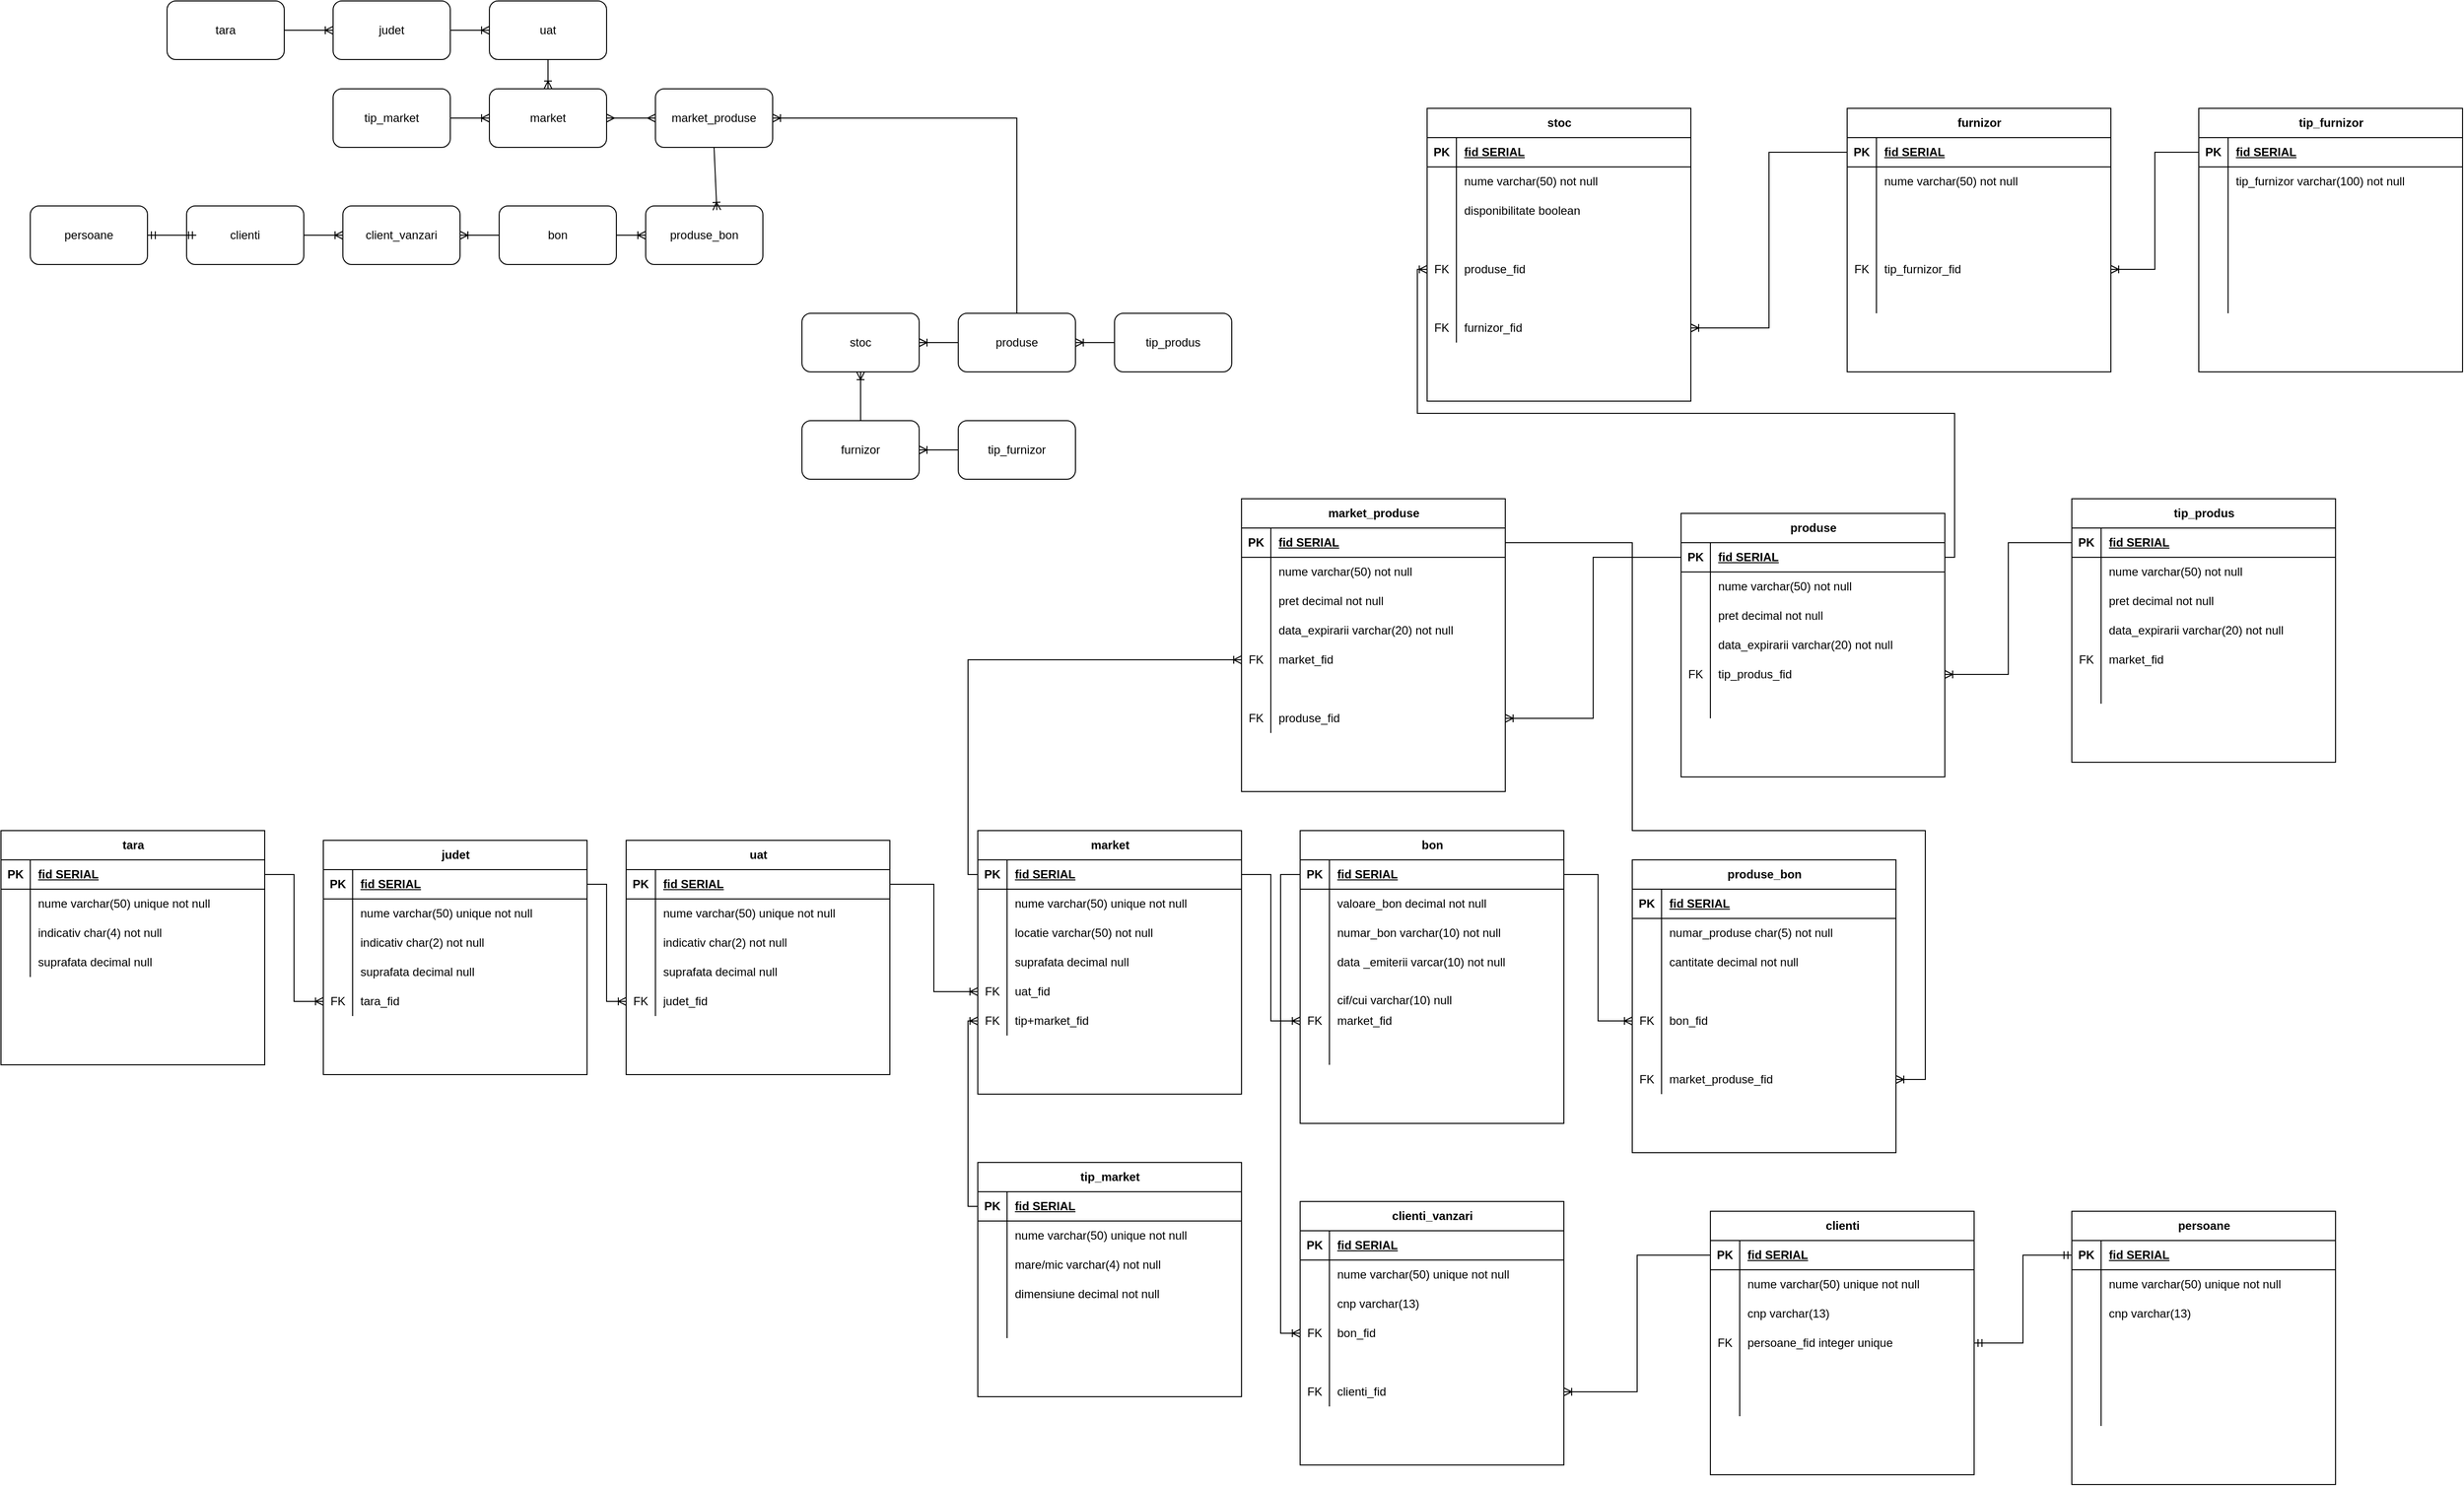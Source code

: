 <mxfile version="26.0.5">
  <diagram name="Page-1" id="e56a1550-8fbb-45ad-956c-1786394a9013">
    <mxGraphModel dx="1511" dy="795" grid="1" gridSize="10" guides="1" tooltips="1" connect="1" arrows="1" fold="1" page="1" pageScale="1" pageWidth="1100" pageHeight="850" background="none" math="0" shadow="0">
      <root>
        <mxCell id="0" />
        <mxCell id="1" parent="0" />
        <mxCell id="MP6Vbs_g2O2YqtWmqLbi-1" value="tara" style="rounded=1;whiteSpace=wrap;html=1;" vertex="1" parent="1">
          <mxGeometry x="180" y="230" width="120" height="60" as="geometry" />
        </mxCell>
        <mxCell id="MP6Vbs_g2O2YqtWmqLbi-2" value="judet" style="rounded=1;whiteSpace=wrap;html=1;" vertex="1" parent="1">
          <mxGeometry x="350" y="230" width="120" height="60" as="geometry" />
        </mxCell>
        <mxCell id="MP6Vbs_g2O2YqtWmqLbi-3" value="uat" style="rounded=1;whiteSpace=wrap;html=1;" vertex="1" parent="1">
          <mxGeometry x="510" y="230" width="120" height="60" as="geometry" />
        </mxCell>
        <mxCell id="MP6Vbs_g2O2YqtWmqLbi-4" value="tip_market" style="rounded=1;whiteSpace=wrap;html=1;" vertex="1" parent="1">
          <mxGeometry x="350" y="320" width="120" height="60" as="geometry" />
        </mxCell>
        <mxCell id="MP6Vbs_g2O2YqtWmqLbi-5" value="market" style="rounded=1;whiteSpace=wrap;html=1;" vertex="1" parent="1">
          <mxGeometry x="510" y="320" width="120" height="60" as="geometry" />
        </mxCell>
        <mxCell id="MP6Vbs_g2O2YqtWmqLbi-6" value="clienti" style="rounded=1;whiteSpace=wrap;html=1;" vertex="1" parent="1">
          <mxGeometry x="200" y="440" width="120" height="60" as="geometry" />
        </mxCell>
        <mxCell id="MP6Vbs_g2O2YqtWmqLbi-7" value="bon" style="rounded=1;whiteSpace=wrap;html=1;" vertex="1" parent="1">
          <mxGeometry x="520" y="440" width="120" height="60" as="geometry" />
        </mxCell>
        <mxCell id="MP6Vbs_g2O2YqtWmqLbi-9" value="produse" style="rounded=1;whiteSpace=wrap;html=1;" vertex="1" parent="1">
          <mxGeometry x="990" y="550" width="120" height="60" as="geometry" />
        </mxCell>
        <mxCell id="MP6Vbs_g2O2YqtWmqLbi-10" value="stoc" style="rounded=1;whiteSpace=wrap;html=1;" vertex="1" parent="1">
          <mxGeometry x="830" y="550" width="120" height="60" as="geometry" />
        </mxCell>
        <mxCell id="MP6Vbs_g2O2YqtWmqLbi-11" value="tip_produs" style="rounded=1;whiteSpace=wrap;html=1;" vertex="1" parent="1">
          <mxGeometry x="1150" y="550" width="120" height="60" as="geometry" />
        </mxCell>
        <mxCell id="MP6Vbs_g2O2YqtWmqLbi-12" value="furnizor" style="rounded=1;whiteSpace=wrap;html=1;" vertex="1" parent="1">
          <mxGeometry x="830" y="660" width="120" height="60" as="geometry" />
        </mxCell>
        <mxCell id="MP6Vbs_g2O2YqtWmqLbi-13" value="tip_furnizor" style="rounded=1;whiteSpace=wrap;html=1;" vertex="1" parent="1">
          <mxGeometry x="990" y="660" width="120" height="60" as="geometry" />
        </mxCell>
        <mxCell id="MP6Vbs_g2O2YqtWmqLbi-20" value="" style="edgeStyle=entityRelationEdgeStyle;fontSize=12;html=1;endArrow=ERoneToMany;rounded=0;entryX=0;entryY=0.5;entryDx=0;entryDy=0;exitX=1;exitY=0.5;exitDx=0;exitDy=0;" edge="1" parent="1" source="MP6Vbs_g2O2YqtWmqLbi-1" target="MP6Vbs_g2O2YqtWmqLbi-2">
          <mxGeometry width="100" height="100" relative="1" as="geometry">
            <mxPoint x="200" y="280" as="sourcePoint" />
            <mxPoint x="510" y="370" as="targetPoint" />
          </mxGeometry>
        </mxCell>
        <mxCell id="MP6Vbs_g2O2YqtWmqLbi-21" value="" style="edgeStyle=entityRelationEdgeStyle;fontSize=12;html=1;endArrow=ERoneToMany;rounded=0;exitX=1;exitY=0.5;exitDx=0;exitDy=0;" edge="1" parent="1" source="MP6Vbs_g2O2YqtWmqLbi-2" target="MP6Vbs_g2O2YqtWmqLbi-3">
          <mxGeometry width="100" height="100" relative="1" as="geometry">
            <mxPoint x="410" y="470" as="sourcePoint" />
            <mxPoint x="510" y="370" as="targetPoint" />
          </mxGeometry>
        </mxCell>
        <mxCell id="MP6Vbs_g2O2YqtWmqLbi-23" value="" style="fontSize=12;html=1;endArrow=ERoneToMany;rounded=0;exitX=0.5;exitY=1;exitDx=0;exitDy=0;entryX=0.5;entryY=0;entryDx=0;entryDy=0;" edge="1" parent="1" source="MP6Vbs_g2O2YqtWmqLbi-3" target="MP6Vbs_g2O2YqtWmqLbi-5">
          <mxGeometry width="100" height="100" relative="1" as="geometry">
            <mxPoint x="410" y="470" as="sourcePoint" />
            <mxPoint x="510" y="370" as="targetPoint" />
          </mxGeometry>
        </mxCell>
        <mxCell id="MP6Vbs_g2O2YqtWmqLbi-24" value="persoane" style="rounded=1;whiteSpace=wrap;html=1;" vertex="1" parent="1">
          <mxGeometry x="40" y="440" width="120" height="60" as="geometry" />
        </mxCell>
        <mxCell id="MP6Vbs_g2O2YqtWmqLbi-25" value="" style="edgeStyle=entityRelationEdgeStyle;fontSize=12;html=1;endArrow=ERmandOne;startArrow=ERmandOne;rounded=0;exitX=1;exitY=0.5;exitDx=0;exitDy=0;entryX=0.083;entryY=0.5;entryDx=0;entryDy=0;entryPerimeter=0;" edge="1" parent="1" source="MP6Vbs_g2O2YqtWmqLbi-24" target="MP6Vbs_g2O2YqtWmqLbi-6">
          <mxGeometry width="100" height="100" relative="1" as="geometry">
            <mxPoint x="220" y="470" as="sourcePoint" />
            <mxPoint x="320" y="370" as="targetPoint" />
          </mxGeometry>
        </mxCell>
        <mxCell id="MP6Vbs_g2O2YqtWmqLbi-27" value="client_vanzari" style="rounded=1;whiteSpace=wrap;html=1;" vertex="1" parent="1">
          <mxGeometry x="360" y="440" width="120" height="60" as="geometry" />
        </mxCell>
        <mxCell id="MP6Vbs_g2O2YqtWmqLbi-35" value="" style="edgeStyle=entityRelationEdgeStyle;fontSize=12;html=1;endArrow=ERoneToMany;rounded=0;exitX=1;exitY=0.5;exitDx=0;exitDy=0;entryX=0;entryY=0.5;entryDx=0;entryDy=0;" edge="1" parent="1" source="MP6Vbs_g2O2YqtWmqLbi-6" target="MP6Vbs_g2O2YqtWmqLbi-27">
          <mxGeometry width="100" height="100" relative="1" as="geometry">
            <mxPoint x="450" y="530" as="sourcePoint" />
            <mxPoint x="550" y="430" as="targetPoint" />
          </mxGeometry>
        </mxCell>
        <mxCell id="MP6Vbs_g2O2YqtWmqLbi-36" value="" style="edgeStyle=entityRelationEdgeStyle;fontSize=12;html=1;endArrow=ERoneToMany;rounded=0;exitX=0;exitY=0.5;exitDx=0;exitDy=0;entryX=1;entryY=0.5;entryDx=0;entryDy=0;" edge="1" parent="1" source="MP6Vbs_g2O2YqtWmqLbi-7" target="MP6Vbs_g2O2YqtWmqLbi-27">
          <mxGeometry width="100" height="100" relative="1" as="geometry">
            <mxPoint x="450" y="530" as="sourcePoint" />
            <mxPoint x="550" y="430" as="targetPoint" />
          </mxGeometry>
        </mxCell>
        <mxCell id="MP6Vbs_g2O2YqtWmqLbi-39" value="" style="edgeStyle=entityRelationEdgeStyle;fontSize=12;html=1;endArrow=ERoneToMany;rounded=0;exitX=0;exitY=0.5;exitDx=0;exitDy=0;entryX=1;entryY=0.5;entryDx=0;entryDy=0;" edge="1" parent="1" source="MP6Vbs_g2O2YqtWmqLbi-11" target="MP6Vbs_g2O2YqtWmqLbi-9">
          <mxGeometry width="100" height="100" relative="1" as="geometry">
            <mxPoint x="990" y="30" as="sourcePoint" />
            <mxPoint x="1090" y="-70" as="targetPoint" />
          </mxGeometry>
        </mxCell>
        <mxCell id="MP6Vbs_g2O2YqtWmqLbi-40" value="" style="edgeStyle=entityRelationEdgeStyle;fontSize=12;html=1;endArrow=ERoneToMany;rounded=0;exitX=0;exitY=0.5;exitDx=0;exitDy=0;entryX=1;entryY=0.5;entryDx=0;entryDy=0;" edge="1" parent="1" source="MP6Vbs_g2O2YqtWmqLbi-13" target="MP6Vbs_g2O2YqtWmqLbi-12">
          <mxGeometry width="100" height="100" relative="1" as="geometry">
            <mxPoint x="990" y="30" as="sourcePoint" />
            <mxPoint x="1090" y="-70" as="targetPoint" />
          </mxGeometry>
        </mxCell>
        <mxCell id="MP6Vbs_g2O2YqtWmqLbi-41" value="" style="edgeStyle=entityRelationEdgeStyle;fontSize=12;html=1;endArrow=ERoneToMany;rounded=0;exitX=0;exitY=0.5;exitDx=0;exitDy=0;entryX=1;entryY=0.5;entryDx=0;entryDy=0;" edge="1" parent="1" source="MP6Vbs_g2O2YqtWmqLbi-9" target="MP6Vbs_g2O2YqtWmqLbi-10">
          <mxGeometry width="100" height="100" relative="1" as="geometry">
            <mxPoint x="990" y="130" as="sourcePoint" />
            <mxPoint x="1090" y="30" as="targetPoint" />
          </mxGeometry>
        </mxCell>
        <mxCell id="MP6Vbs_g2O2YqtWmqLbi-42" value="" style="fontSize=12;html=1;endArrow=ERoneToMany;rounded=0;exitX=0.5;exitY=0;exitDx=0;exitDy=0;entryX=0.5;entryY=1;entryDx=0;entryDy=0;" edge="1" parent="1" source="MP6Vbs_g2O2YqtWmqLbi-12" target="MP6Vbs_g2O2YqtWmqLbi-10">
          <mxGeometry width="100" height="100" relative="1" as="geometry">
            <mxPoint x="990" y="130" as="sourcePoint" />
            <mxPoint x="1090" y="30" as="targetPoint" />
          </mxGeometry>
        </mxCell>
        <mxCell id="MP6Vbs_g2O2YqtWmqLbi-49" value="market_produse" style="rounded=1;whiteSpace=wrap;html=1;" vertex="1" parent="1">
          <mxGeometry x="680" y="320" width="120" height="60" as="geometry" />
        </mxCell>
        <mxCell id="MP6Vbs_g2O2YqtWmqLbi-50" value="" style="edgeStyle=entityRelationEdgeStyle;fontSize=12;html=1;endArrow=ERmany;startArrow=ERmany;rounded=0;exitX=1;exitY=0.5;exitDx=0;exitDy=0;entryX=0;entryY=0.5;entryDx=0;entryDy=0;" edge="1" parent="1" source="MP6Vbs_g2O2YqtWmqLbi-5" target="MP6Vbs_g2O2YqtWmqLbi-49">
          <mxGeometry width="100" height="100" relative="1" as="geometry">
            <mxPoint x="660" y="530" as="sourcePoint" />
            <mxPoint x="760" y="430" as="targetPoint" />
          </mxGeometry>
        </mxCell>
        <mxCell id="MP6Vbs_g2O2YqtWmqLbi-61" value="" style="fontSize=12;html=1;endArrow=ERoneToMany;rounded=0;exitX=0.5;exitY=0;exitDx=0;exitDy=0;entryX=1;entryY=0.5;entryDx=0;entryDy=0;edgeStyle=orthogonalEdgeStyle;" edge="1" parent="1" source="MP6Vbs_g2O2YqtWmqLbi-9" target="MP6Vbs_g2O2YqtWmqLbi-49">
          <mxGeometry width="100" height="100" relative="1" as="geometry">
            <mxPoint x="660" y="530" as="sourcePoint" />
            <mxPoint x="760" y="430" as="targetPoint" />
          </mxGeometry>
        </mxCell>
        <mxCell id="MP6Vbs_g2O2YqtWmqLbi-63" value="" style="edgeStyle=entityRelationEdgeStyle;fontSize=12;html=1;endArrow=ERoneToMany;rounded=0;exitX=1;exitY=0.5;exitDx=0;exitDy=0;entryX=0;entryY=0.5;entryDx=0;entryDy=0;" edge="1" parent="1" source="MP6Vbs_g2O2YqtWmqLbi-4" target="MP6Vbs_g2O2YqtWmqLbi-5">
          <mxGeometry width="100" height="100" relative="1" as="geometry">
            <mxPoint x="470" y="530" as="sourcePoint" />
            <mxPoint x="570" y="430" as="targetPoint" />
          </mxGeometry>
        </mxCell>
        <mxCell id="MP6Vbs_g2O2YqtWmqLbi-64" value="produse_bon" style="rounded=1;whiteSpace=wrap;html=1;" vertex="1" parent="1">
          <mxGeometry x="670" y="440" width="120" height="60" as="geometry" />
        </mxCell>
        <mxCell id="MP6Vbs_g2O2YqtWmqLbi-70" value="" style="edgeStyle=entityRelationEdgeStyle;fontSize=12;html=1;endArrow=ERoneToMany;rounded=0;exitX=1;exitY=0.5;exitDx=0;exitDy=0;entryX=0;entryY=0.5;entryDx=0;entryDy=0;" edge="1" parent="1" source="MP6Vbs_g2O2YqtWmqLbi-7" target="MP6Vbs_g2O2YqtWmqLbi-64">
          <mxGeometry width="100" height="100" relative="1" as="geometry">
            <mxPoint x="620" y="530" as="sourcePoint" />
            <mxPoint x="720" y="430" as="targetPoint" />
          </mxGeometry>
        </mxCell>
        <mxCell id="MP6Vbs_g2O2YqtWmqLbi-81" value="" style="fontSize=12;html=1;endArrow=ERoneToMany;rounded=0;exitX=0.5;exitY=1;exitDx=0;exitDy=0;entryX=0.607;entryY=0.071;entryDx=0;entryDy=0;entryPerimeter=0;" edge="1" parent="1" source="MP6Vbs_g2O2YqtWmqLbi-49" target="MP6Vbs_g2O2YqtWmqLbi-64">
          <mxGeometry width="100" height="100" relative="1" as="geometry">
            <mxPoint x="620" y="530" as="sourcePoint" />
            <mxPoint x="720" y="430" as="targetPoint" />
          </mxGeometry>
        </mxCell>
        <mxCell id="MP6Vbs_g2O2YqtWmqLbi-87" value="tara" style="shape=table;startSize=30;container=1;collapsible=1;childLayout=tableLayout;fixedRows=1;rowLines=0;fontStyle=1;align=center;resizeLast=1;html=1;" vertex="1" parent="1">
          <mxGeometry x="10" y="1080" width="270" height="240" as="geometry" />
        </mxCell>
        <mxCell id="MP6Vbs_g2O2YqtWmqLbi-88" value="" style="shape=tableRow;horizontal=0;startSize=0;swimlaneHead=0;swimlaneBody=0;fillColor=none;collapsible=0;dropTarget=0;points=[[0,0.5],[1,0.5]];portConstraint=eastwest;top=0;left=0;right=0;bottom=1;" vertex="1" parent="MP6Vbs_g2O2YqtWmqLbi-87">
          <mxGeometry y="30" width="270" height="30" as="geometry" />
        </mxCell>
        <mxCell id="MP6Vbs_g2O2YqtWmqLbi-89" value="PK" style="shape=partialRectangle;connectable=0;fillColor=none;top=0;left=0;bottom=0;right=0;fontStyle=1;overflow=hidden;whiteSpace=wrap;html=1;" vertex="1" parent="MP6Vbs_g2O2YqtWmqLbi-88">
          <mxGeometry width="30" height="30" as="geometry">
            <mxRectangle width="30" height="30" as="alternateBounds" />
          </mxGeometry>
        </mxCell>
        <mxCell id="MP6Vbs_g2O2YqtWmqLbi-90" value="fid SERIAL" style="shape=partialRectangle;connectable=0;fillColor=none;top=0;left=0;bottom=0;right=0;align=left;spacingLeft=6;fontStyle=5;overflow=hidden;whiteSpace=wrap;html=1;" vertex="1" parent="MP6Vbs_g2O2YqtWmqLbi-88">
          <mxGeometry x="30" width="240" height="30" as="geometry">
            <mxRectangle width="240" height="30" as="alternateBounds" />
          </mxGeometry>
        </mxCell>
        <mxCell id="MP6Vbs_g2O2YqtWmqLbi-91" value="" style="shape=tableRow;horizontal=0;startSize=0;swimlaneHead=0;swimlaneBody=0;fillColor=none;collapsible=0;dropTarget=0;points=[[0,0.5],[1,0.5]];portConstraint=eastwest;top=0;left=0;right=0;bottom=0;" vertex="1" parent="MP6Vbs_g2O2YqtWmqLbi-87">
          <mxGeometry y="60" width="270" height="30" as="geometry" />
        </mxCell>
        <mxCell id="MP6Vbs_g2O2YqtWmqLbi-92" value="" style="shape=partialRectangle;connectable=0;fillColor=none;top=0;left=0;bottom=0;right=0;editable=1;overflow=hidden;whiteSpace=wrap;html=1;" vertex="1" parent="MP6Vbs_g2O2YqtWmqLbi-91">
          <mxGeometry width="30" height="30" as="geometry">
            <mxRectangle width="30" height="30" as="alternateBounds" />
          </mxGeometry>
        </mxCell>
        <mxCell id="MP6Vbs_g2O2YqtWmqLbi-93" value="nume varchar(50) unique not null" style="shape=partialRectangle;connectable=0;fillColor=none;top=0;left=0;bottom=0;right=0;align=left;spacingLeft=6;overflow=hidden;whiteSpace=wrap;html=1;" vertex="1" parent="MP6Vbs_g2O2YqtWmqLbi-91">
          <mxGeometry x="30" width="240" height="30" as="geometry">
            <mxRectangle width="240" height="30" as="alternateBounds" />
          </mxGeometry>
        </mxCell>
        <mxCell id="MP6Vbs_g2O2YqtWmqLbi-94" value="" style="shape=tableRow;horizontal=0;startSize=0;swimlaneHead=0;swimlaneBody=0;fillColor=none;collapsible=0;dropTarget=0;points=[[0,0.5],[1,0.5]];portConstraint=eastwest;top=0;left=0;right=0;bottom=0;" vertex="1" parent="MP6Vbs_g2O2YqtWmqLbi-87">
          <mxGeometry y="90" width="270" height="30" as="geometry" />
        </mxCell>
        <mxCell id="MP6Vbs_g2O2YqtWmqLbi-95" value="" style="shape=partialRectangle;connectable=0;fillColor=none;top=0;left=0;bottom=0;right=0;editable=1;overflow=hidden;whiteSpace=wrap;html=1;" vertex="1" parent="MP6Vbs_g2O2YqtWmqLbi-94">
          <mxGeometry width="30" height="30" as="geometry">
            <mxRectangle width="30" height="30" as="alternateBounds" />
          </mxGeometry>
        </mxCell>
        <mxCell id="MP6Vbs_g2O2YqtWmqLbi-96" value="indicativ char(4) not null" style="shape=partialRectangle;connectable=0;fillColor=none;top=0;left=0;bottom=0;right=0;align=left;spacingLeft=6;overflow=hidden;whiteSpace=wrap;html=1;" vertex="1" parent="MP6Vbs_g2O2YqtWmqLbi-94">
          <mxGeometry x="30" width="240" height="30" as="geometry">
            <mxRectangle width="240" height="30" as="alternateBounds" />
          </mxGeometry>
        </mxCell>
        <mxCell id="MP6Vbs_g2O2YqtWmqLbi-97" value="" style="shape=tableRow;horizontal=0;startSize=0;swimlaneHead=0;swimlaneBody=0;fillColor=none;collapsible=0;dropTarget=0;points=[[0,0.5],[1,0.5]];portConstraint=eastwest;top=0;left=0;right=0;bottom=0;" vertex="1" parent="MP6Vbs_g2O2YqtWmqLbi-87">
          <mxGeometry y="120" width="270" height="30" as="geometry" />
        </mxCell>
        <mxCell id="MP6Vbs_g2O2YqtWmqLbi-98" value="" style="shape=partialRectangle;connectable=0;fillColor=none;top=0;left=0;bottom=0;right=0;editable=1;overflow=hidden;whiteSpace=wrap;html=1;" vertex="1" parent="MP6Vbs_g2O2YqtWmqLbi-97">
          <mxGeometry width="30" height="30" as="geometry">
            <mxRectangle width="30" height="30" as="alternateBounds" />
          </mxGeometry>
        </mxCell>
        <mxCell id="MP6Vbs_g2O2YqtWmqLbi-99" value="suprafata decimal null" style="shape=partialRectangle;connectable=0;fillColor=none;top=0;left=0;bottom=0;right=0;align=left;spacingLeft=6;overflow=hidden;whiteSpace=wrap;html=1;" vertex="1" parent="MP6Vbs_g2O2YqtWmqLbi-97">
          <mxGeometry x="30" width="240" height="30" as="geometry">
            <mxRectangle width="240" height="30" as="alternateBounds" />
          </mxGeometry>
        </mxCell>
        <mxCell id="MP6Vbs_g2O2YqtWmqLbi-126" value="judet" style="shape=table;startSize=30;container=1;collapsible=1;childLayout=tableLayout;fixedRows=1;rowLines=0;fontStyle=1;align=center;resizeLast=1;html=1;" vertex="1" parent="1">
          <mxGeometry x="340" y="1090" width="270" height="240" as="geometry" />
        </mxCell>
        <mxCell id="MP6Vbs_g2O2YqtWmqLbi-127" value="" style="shape=tableRow;horizontal=0;startSize=0;swimlaneHead=0;swimlaneBody=0;fillColor=none;collapsible=0;dropTarget=0;points=[[0,0.5],[1,0.5]];portConstraint=eastwest;top=0;left=0;right=0;bottom=1;" vertex="1" parent="MP6Vbs_g2O2YqtWmqLbi-126">
          <mxGeometry y="30" width="270" height="30" as="geometry" />
        </mxCell>
        <mxCell id="MP6Vbs_g2O2YqtWmqLbi-128" value="PK" style="shape=partialRectangle;connectable=0;fillColor=none;top=0;left=0;bottom=0;right=0;fontStyle=1;overflow=hidden;whiteSpace=wrap;html=1;" vertex="1" parent="MP6Vbs_g2O2YqtWmqLbi-127">
          <mxGeometry width="30" height="30" as="geometry">
            <mxRectangle width="30" height="30" as="alternateBounds" />
          </mxGeometry>
        </mxCell>
        <mxCell id="MP6Vbs_g2O2YqtWmqLbi-129" value="fid SERIAL" style="shape=partialRectangle;connectable=0;fillColor=none;top=0;left=0;bottom=0;right=0;align=left;spacingLeft=6;fontStyle=5;overflow=hidden;whiteSpace=wrap;html=1;" vertex="1" parent="MP6Vbs_g2O2YqtWmqLbi-127">
          <mxGeometry x="30" width="240" height="30" as="geometry">
            <mxRectangle width="240" height="30" as="alternateBounds" />
          </mxGeometry>
        </mxCell>
        <mxCell id="MP6Vbs_g2O2YqtWmqLbi-130" value="" style="shape=tableRow;horizontal=0;startSize=0;swimlaneHead=0;swimlaneBody=0;fillColor=none;collapsible=0;dropTarget=0;points=[[0,0.5],[1,0.5]];portConstraint=eastwest;top=0;left=0;right=0;bottom=0;" vertex="1" parent="MP6Vbs_g2O2YqtWmqLbi-126">
          <mxGeometry y="60" width="270" height="30" as="geometry" />
        </mxCell>
        <mxCell id="MP6Vbs_g2O2YqtWmqLbi-131" value="" style="shape=partialRectangle;connectable=0;fillColor=none;top=0;left=0;bottom=0;right=0;editable=1;overflow=hidden;whiteSpace=wrap;html=1;" vertex="1" parent="MP6Vbs_g2O2YqtWmqLbi-130">
          <mxGeometry width="30" height="30" as="geometry">
            <mxRectangle width="30" height="30" as="alternateBounds" />
          </mxGeometry>
        </mxCell>
        <mxCell id="MP6Vbs_g2O2YqtWmqLbi-132" value="nume varchar(50) unique not null" style="shape=partialRectangle;connectable=0;fillColor=none;top=0;left=0;bottom=0;right=0;align=left;spacingLeft=6;overflow=hidden;whiteSpace=wrap;html=1;" vertex="1" parent="MP6Vbs_g2O2YqtWmqLbi-130">
          <mxGeometry x="30" width="240" height="30" as="geometry">
            <mxRectangle width="240" height="30" as="alternateBounds" />
          </mxGeometry>
        </mxCell>
        <mxCell id="MP6Vbs_g2O2YqtWmqLbi-133" value="" style="shape=tableRow;horizontal=0;startSize=0;swimlaneHead=0;swimlaneBody=0;fillColor=none;collapsible=0;dropTarget=0;points=[[0,0.5],[1,0.5]];portConstraint=eastwest;top=0;left=0;right=0;bottom=0;" vertex="1" parent="MP6Vbs_g2O2YqtWmqLbi-126">
          <mxGeometry y="90" width="270" height="30" as="geometry" />
        </mxCell>
        <mxCell id="MP6Vbs_g2O2YqtWmqLbi-134" value="" style="shape=partialRectangle;connectable=0;fillColor=none;top=0;left=0;bottom=0;right=0;editable=1;overflow=hidden;whiteSpace=wrap;html=1;" vertex="1" parent="MP6Vbs_g2O2YqtWmqLbi-133">
          <mxGeometry width="30" height="30" as="geometry">
            <mxRectangle width="30" height="30" as="alternateBounds" />
          </mxGeometry>
        </mxCell>
        <mxCell id="MP6Vbs_g2O2YqtWmqLbi-135" value="indicativ char(2) not null" style="shape=partialRectangle;connectable=0;fillColor=none;top=0;left=0;bottom=0;right=0;align=left;spacingLeft=6;overflow=hidden;whiteSpace=wrap;html=1;" vertex="1" parent="MP6Vbs_g2O2YqtWmqLbi-133">
          <mxGeometry x="30" width="240" height="30" as="geometry">
            <mxRectangle width="240" height="30" as="alternateBounds" />
          </mxGeometry>
        </mxCell>
        <mxCell id="MP6Vbs_g2O2YqtWmqLbi-136" value="" style="shape=tableRow;horizontal=0;startSize=0;swimlaneHead=0;swimlaneBody=0;fillColor=none;collapsible=0;dropTarget=0;points=[[0,0.5],[1,0.5]];portConstraint=eastwest;top=0;left=0;right=0;bottom=0;" vertex="1" parent="MP6Vbs_g2O2YqtWmqLbi-126">
          <mxGeometry y="120" width="270" height="30" as="geometry" />
        </mxCell>
        <mxCell id="MP6Vbs_g2O2YqtWmqLbi-137" value="" style="shape=partialRectangle;connectable=0;fillColor=none;top=0;left=0;bottom=0;right=0;editable=1;overflow=hidden;whiteSpace=wrap;html=1;" vertex="1" parent="MP6Vbs_g2O2YqtWmqLbi-136">
          <mxGeometry width="30" height="30" as="geometry">
            <mxRectangle width="30" height="30" as="alternateBounds" />
          </mxGeometry>
        </mxCell>
        <mxCell id="MP6Vbs_g2O2YqtWmqLbi-138" value="suprafata decimal null" style="shape=partialRectangle;connectable=0;fillColor=none;top=0;left=0;bottom=0;right=0;align=left;spacingLeft=6;overflow=hidden;whiteSpace=wrap;html=1;" vertex="1" parent="MP6Vbs_g2O2YqtWmqLbi-136">
          <mxGeometry x="30" width="240" height="30" as="geometry">
            <mxRectangle width="240" height="30" as="alternateBounds" />
          </mxGeometry>
        </mxCell>
        <mxCell id="MP6Vbs_g2O2YqtWmqLbi-141" value="" style="shape=tableRow;horizontal=0;startSize=0;swimlaneHead=0;swimlaneBody=0;fillColor=none;collapsible=0;dropTarget=0;points=[[0,0.5],[1,0.5]];portConstraint=eastwest;top=0;left=0;right=0;bottom=0;" vertex="1" parent="MP6Vbs_g2O2YqtWmqLbi-126">
          <mxGeometry y="150" width="270" height="30" as="geometry" />
        </mxCell>
        <mxCell id="MP6Vbs_g2O2YqtWmqLbi-142" value="FK" style="shape=partialRectangle;connectable=0;fillColor=none;top=0;left=0;bottom=0;right=0;editable=1;overflow=hidden;whiteSpace=wrap;html=1;" vertex="1" parent="MP6Vbs_g2O2YqtWmqLbi-141">
          <mxGeometry width="30" height="30" as="geometry">
            <mxRectangle width="30" height="30" as="alternateBounds" />
          </mxGeometry>
        </mxCell>
        <mxCell id="MP6Vbs_g2O2YqtWmqLbi-143" value="tara_fid" style="shape=partialRectangle;connectable=0;fillColor=none;top=0;left=0;bottom=0;right=0;align=left;spacingLeft=6;overflow=hidden;whiteSpace=wrap;html=1;" vertex="1" parent="MP6Vbs_g2O2YqtWmqLbi-141">
          <mxGeometry x="30" width="240" height="30" as="geometry">
            <mxRectangle width="240" height="30" as="alternateBounds" />
          </mxGeometry>
        </mxCell>
        <mxCell id="MP6Vbs_g2O2YqtWmqLbi-139" value="" style="edgeStyle=orthogonalEdgeStyle;fontSize=12;html=1;endArrow=ERoneToMany;rounded=0;exitX=1;exitY=0.5;exitDx=0;exitDy=0;entryX=0;entryY=0.5;entryDx=0;entryDy=0;" edge="1" parent="1" source="MP6Vbs_g2O2YqtWmqLbi-88" target="MP6Vbs_g2O2YqtWmqLbi-141">
          <mxGeometry width="100" height="100" relative="1" as="geometry">
            <mxPoint x="280" y="980" as="sourcePoint" />
            <mxPoint x="380" y="880" as="targetPoint" />
          </mxGeometry>
        </mxCell>
        <mxCell id="MP6Vbs_g2O2YqtWmqLbi-146" value="uat" style="shape=table;startSize=30;container=1;collapsible=1;childLayout=tableLayout;fixedRows=1;rowLines=0;fontStyle=1;align=center;resizeLast=1;html=1;" vertex="1" parent="1">
          <mxGeometry x="650" y="1090" width="270" height="240" as="geometry" />
        </mxCell>
        <mxCell id="MP6Vbs_g2O2YqtWmqLbi-147" value="" style="shape=tableRow;horizontal=0;startSize=0;swimlaneHead=0;swimlaneBody=0;fillColor=none;collapsible=0;dropTarget=0;points=[[0,0.5],[1,0.5]];portConstraint=eastwest;top=0;left=0;right=0;bottom=1;" vertex="1" parent="MP6Vbs_g2O2YqtWmqLbi-146">
          <mxGeometry y="30" width="270" height="30" as="geometry" />
        </mxCell>
        <mxCell id="MP6Vbs_g2O2YqtWmqLbi-148" value="PK" style="shape=partialRectangle;connectable=0;fillColor=none;top=0;left=0;bottom=0;right=0;fontStyle=1;overflow=hidden;whiteSpace=wrap;html=1;" vertex="1" parent="MP6Vbs_g2O2YqtWmqLbi-147">
          <mxGeometry width="30" height="30" as="geometry">
            <mxRectangle width="30" height="30" as="alternateBounds" />
          </mxGeometry>
        </mxCell>
        <mxCell id="MP6Vbs_g2O2YqtWmqLbi-149" value="fid SERIAL" style="shape=partialRectangle;connectable=0;fillColor=none;top=0;left=0;bottom=0;right=0;align=left;spacingLeft=6;fontStyle=5;overflow=hidden;whiteSpace=wrap;html=1;" vertex="1" parent="MP6Vbs_g2O2YqtWmqLbi-147">
          <mxGeometry x="30" width="240" height="30" as="geometry">
            <mxRectangle width="240" height="30" as="alternateBounds" />
          </mxGeometry>
        </mxCell>
        <mxCell id="MP6Vbs_g2O2YqtWmqLbi-150" value="" style="shape=tableRow;horizontal=0;startSize=0;swimlaneHead=0;swimlaneBody=0;fillColor=none;collapsible=0;dropTarget=0;points=[[0,0.5],[1,0.5]];portConstraint=eastwest;top=0;left=0;right=0;bottom=0;" vertex="1" parent="MP6Vbs_g2O2YqtWmqLbi-146">
          <mxGeometry y="60" width="270" height="30" as="geometry" />
        </mxCell>
        <mxCell id="MP6Vbs_g2O2YqtWmqLbi-151" value="" style="shape=partialRectangle;connectable=0;fillColor=none;top=0;left=0;bottom=0;right=0;editable=1;overflow=hidden;whiteSpace=wrap;html=1;" vertex="1" parent="MP6Vbs_g2O2YqtWmqLbi-150">
          <mxGeometry width="30" height="30" as="geometry">
            <mxRectangle width="30" height="30" as="alternateBounds" />
          </mxGeometry>
        </mxCell>
        <mxCell id="MP6Vbs_g2O2YqtWmqLbi-152" value="nume varchar(50) unique not null" style="shape=partialRectangle;connectable=0;fillColor=none;top=0;left=0;bottom=0;right=0;align=left;spacingLeft=6;overflow=hidden;whiteSpace=wrap;html=1;" vertex="1" parent="MP6Vbs_g2O2YqtWmqLbi-150">
          <mxGeometry x="30" width="240" height="30" as="geometry">
            <mxRectangle width="240" height="30" as="alternateBounds" />
          </mxGeometry>
        </mxCell>
        <mxCell id="MP6Vbs_g2O2YqtWmqLbi-153" value="" style="shape=tableRow;horizontal=0;startSize=0;swimlaneHead=0;swimlaneBody=0;fillColor=none;collapsible=0;dropTarget=0;points=[[0,0.5],[1,0.5]];portConstraint=eastwest;top=0;left=0;right=0;bottom=0;" vertex="1" parent="MP6Vbs_g2O2YqtWmqLbi-146">
          <mxGeometry y="90" width="270" height="30" as="geometry" />
        </mxCell>
        <mxCell id="MP6Vbs_g2O2YqtWmqLbi-154" value="" style="shape=partialRectangle;connectable=0;fillColor=none;top=0;left=0;bottom=0;right=0;editable=1;overflow=hidden;whiteSpace=wrap;html=1;" vertex="1" parent="MP6Vbs_g2O2YqtWmqLbi-153">
          <mxGeometry width="30" height="30" as="geometry">
            <mxRectangle width="30" height="30" as="alternateBounds" />
          </mxGeometry>
        </mxCell>
        <mxCell id="MP6Vbs_g2O2YqtWmqLbi-155" value="indicativ char(2) not null" style="shape=partialRectangle;connectable=0;fillColor=none;top=0;left=0;bottom=0;right=0;align=left;spacingLeft=6;overflow=hidden;whiteSpace=wrap;html=1;" vertex="1" parent="MP6Vbs_g2O2YqtWmqLbi-153">
          <mxGeometry x="30" width="240" height="30" as="geometry">
            <mxRectangle width="240" height="30" as="alternateBounds" />
          </mxGeometry>
        </mxCell>
        <mxCell id="MP6Vbs_g2O2YqtWmqLbi-156" value="" style="shape=tableRow;horizontal=0;startSize=0;swimlaneHead=0;swimlaneBody=0;fillColor=none;collapsible=0;dropTarget=0;points=[[0,0.5],[1,0.5]];portConstraint=eastwest;top=0;left=0;right=0;bottom=0;" vertex="1" parent="MP6Vbs_g2O2YqtWmqLbi-146">
          <mxGeometry y="120" width="270" height="30" as="geometry" />
        </mxCell>
        <mxCell id="MP6Vbs_g2O2YqtWmqLbi-157" value="" style="shape=partialRectangle;connectable=0;fillColor=none;top=0;left=0;bottom=0;right=0;editable=1;overflow=hidden;whiteSpace=wrap;html=1;" vertex="1" parent="MP6Vbs_g2O2YqtWmqLbi-156">
          <mxGeometry width="30" height="30" as="geometry">
            <mxRectangle width="30" height="30" as="alternateBounds" />
          </mxGeometry>
        </mxCell>
        <mxCell id="MP6Vbs_g2O2YqtWmqLbi-158" value="suprafata decimal null" style="shape=partialRectangle;connectable=0;fillColor=none;top=0;left=0;bottom=0;right=0;align=left;spacingLeft=6;overflow=hidden;whiteSpace=wrap;html=1;" vertex="1" parent="MP6Vbs_g2O2YqtWmqLbi-156">
          <mxGeometry x="30" width="240" height="30" as="geometry">
            <mxRectangle width="240" height="30" as="alternateBounds" />
          </mxGeometry>
        </mxCell>
        <mxCell id="MP6Vbs_g2O2YqtWmqLbi-159" value="" style="shape=tableRow;horizontal=0;startSize=0;swimlaneHead=0;swimlaneBody=0;fillColor=none;collapsible=0;dropTarget=0;points=[[0,0.5],[1,0.5]];portConstraint=eastwest;top=0;left=0;right=0;bottom=0;" vertex="1" parent="MP6Vbs_g2O2YqtWmqLbi-146">
          <mxGeometry y="150" width="270" height="30" as="geometry" />
        </mxCell>
        <mxCell id="MP6Vbs_g2O2YqtWmqLbi-160" value="FK" style="shape=partialRectangle;connectable=0;fillColor=none;top=0;left=0;bottom=0;right=0;editable=1;overflow=hidden;whiteSpace=wrap;html=1;" vertex="1" parent="MP6Vbs_g2O2YqtWmqLbi-159">
          <mxGeometry width="30" height="30" as="geometry">
            <mxRectangle width="30" height="30" as="alternateBounds" />
          </mxGeometry>
        </mxCell>
        <mxCell id="MP6Vbs_g2O2YqtWmqLbi-161" value="judet_fid" style="shape=partialRectangle;connectable=0;fillColor=none;top=0;left=0;bottom=0;right=0;align=left;spacingLeft=6;overflow=hidden;whiteSpace=wrap;html=1;" vertex="1" parent="MP6Vbs_g2O2YqtWmqLbi-159">
          <mxGeometry x="30" width="240" height="30" as="geometry">
            <mxRectangle width="240" height="30" as="alternateBounds" />
          </mxGeometry>
        </mxCell>
        <mxCell id="MP6Vbs_g2O2YqtWmqLbi-162" value="" style="edgeStyle=orthogonalEdgeStyle;fontSize=12;html=1;endArrow=ERoneToMany;rounded=0;exitX=1;exitY=0.5;exitDx=0;exitDy=0;entryX=0;entryY=0.5;entryDx=0;entryDy=0;" edge="1" parent="1" source="MP6Vbs_g2O2YqtWmqLbi-127" target="MP6Vbs_g2O2YqtWmqLbi-159">
          <mxGeometry width="100" height="100" relative="1" as="geometry">
            <mxPoint x="680" y="860" as="sourcePoint" />
            <mxPoint x="780" y="760" as="targetPoint" />
          </mxGeometry>
        </mxCell>
        <mxCell id="MP6Vbs_g2O2YqtWmqLbi-163" value="market" style="shape=table;startSize=30;container=1;collapsible=1;childLayout=tableLayout;fixedRows=1;rowLines=0;fontStyle=1;align=center;resizeLast=1;html=1;" vertex="1" parent="1">
          <mxGeometry x="1010" y="1080" width="270" height="270" as="geometry" />
        </mxCell>
        <mxCell id="MP6Vbs_g2O2YqtWmqLbi-164" value="" style="shape=tableRow;horizontal=0;startSize=0;swimlaneHead=0;swimlaneBody=0;fillColor=none;collapsible=0;dropTarget=0;points=[[0,0.5],[1,0.5]];portConstraint=eastwest;top=0;left=0;right=0;bottom=1;" vertex="1" parent="MP6Vbs_g2O2YqtWmqLbi-163">
          <mxGeometry y="30" width="270" height="30" as="geometry" />
        </mxCell>
        <mxCell id="MP6Vbs_g2O2YqtWmqLbi-165" value="PK" style="shape=partialRectangle;connectable=0;fillColor=none;top=0;left=0;bottom=0;right=0;fontStyle=1;overflow=hidden;whiteSpace=wrap;html=1;" vertex="1" parent="MP6Vbs_g2O2YqtWmqLbi-164">
          <mxGeometry width="30" height="30" as="geometry">
            <mxRectangle width="30" height="30" as="alternateBounds" />
          </mxGeometry>
        </mxCell>
        <mxCell id="MP6Vbs_g2O2YqtWmqLbi-166" value="fid SERIAL" style="shape=partialRectangle;connectable=0;fillColor=none;top=0;left=0;bottom=0;right=0;align=left;spacingLeft=6;fontStyle=5;overflow=hidden;whiteSpace=wrap;html=1;" vertex="1" parent="MP6Vbs_g2O2YqtWmqLbi-164">
          <mxGeometry x="30" width="240" height="30" as="geometry">
            <mxRectangle width="240" height="30" as="alternateBounds" />
          </mxGeometry>
        </mxCell>
        <mxCell id="MP6Vbs_g2O2YqtWmqLbi-167" value="" style="shape=tableRow;horizontal=0;startSize=0;swimlaneHead=0;swimlaneBody=0;fillColor=none;collapsible=0;dropTarget=0;points=[[0,0.5],[1,0.5]];portConstraint=eastwest;top=0;left=0;right=0;bottom=0;" vertex="1" parent="MP6Vbs_g2O2YqtWmqLbi-163">
          <mxGeometry y="60" width="270" height="30" as="geometry" />
        </mxCell>
        <mxCell id="MP6Vbs_g2O2YqtWmqLbi-168" value="" style="shape=partialRectangle;connectable=0;fillColor=none;top=0;left=0;bottom=0;right=0;editable=1;overflow=hidden;whiteSpace=wrap;html=1;" vertex="1" parent="MP6Vbs_g2O2YqtWmqLbi-167">
          <mxGeometry width="30" height="30" as="geometry">
            <mxRectangle width="30" height="30" as="alternateBounds" />
          </mxGeometry>
        </mxCell>
        <mxCell id="MP6Vbs_g2O2YqtWmqLbi-169" value="nume varchar(50) unique not null" style="shape=partialRectangle;connectable=0;fillColor=none;top=0;left=0;bottom=0;right=0;align=left;spacingLeft=6;overflow=hidden;whiteSpace=wrap;html=1;" vertex="1" parent="MP6Vbs_g2O2YqtWmqLbi-167">
          <mxGeometry x="30" width="240" height="30" as="geometry">
            <mxRectangle width="240" height="30" as="alternateBounds" />
          </mxGeometry>
        </mxCell>
        <mxCell id="MP6Vbs_g2O2YqtWmqLbi-170" value="" style="shape=tableRow;horizontal=0;startSize=0;swimlaneHead=0;swimlaneBody=0;fillColor=none;collapsible=0;dropTarget=0;points=[[0,0.5],[1,0.5]];portConstraint=eastwest;top=0;left=0;right=0;bottom=0;" vertex="1" parent="MP6Vbs_g2O2YqtWmqLbi-163">
          <mxGeometry y="90" width="270" height="30" as="geometry" />
        </mxCell>
        <mxCell id="MP6Vbs_g2O2YqtWmqLbi-171" value="" style="shape=partialRectangle;connectable=0;fillColor=none;top=0;left=0;bottom=0;right=0;editable=1;overflow=hidden;whiteSpace=wrap;html=1;" vertex="1" parent="MP6Vbs_g2O2YqtWmqLbi-170">
          <mxGeometry width="30" height="30" as="geometry">
            <mxRectangle width="30" height="30" as="alternateBounds" />
          </mxGeometry>
        </mxCell>
        <mxCell id="MP6Vbs_g2O2YqtWmqLbi-172" value="locatie varchar(50) not null" style="shape=partialRectangle;connectable=0;fillColor=none;top=0;left=0;bottom=0;right=0;align=left;spacingLeft=6;overflow=hidden;whiteSpace=wrap;html=1;" vertex="1" parent="MP6Vbs_g2O2YqtWmqLbi-170">
          <mxGeometry x="30" width="240" height="30" as="geometry">
            <mxRectangle width="240" height="30" as="alternateBounds" />
          </mxGeometry>
        </mxCell>
        <mxCell id="MP6Vbs_g2O2YqtWmqLbi-173" value="" style="shape=tableRow;horizontal=0;startSize=0;swimlaneHead=0;swimlaneBody=0;fillColor=none;collapsible=0;dropTarget=0;points=[[0,0.5],[1,0.5]];portConstraint=eastwest;top=0;left=0;right=0;bottom=0;" vertex="1" parent="MP6Vbs_g2O2YqtWmqLbi-163">
          <mxGeometry y="120" width="270" height="30" as="geometry" />
        </mxCell>
        <mxCell id="MP6Vbs_g2O2YqtWmqLbi-174" value="" style="shape=partialRectangle;connectable=0;fillColor=none;top=0;left=0;bottom=0;right=0;editable=1;overflow=hidden;whiteSpace=wrap;html=1;" vertex="1" parent="MP6Vbs_g2O2YqtWmqLbi-173">
          <mxGeometry width="30" height="30" as="geometry">
            <mxRectangle width="30" height="30" as="alternateBounds" />
          </mxGeometry>
        </mxCell>
        <mxCell id="MP6Vbs_g2O2YqtWmqLbi-175" value="suprafata decimal null" style="shape=partialRectangle;connectable=0;fillColor=none;top=0;left=0;bottom=0;right=0;align=left;spacingLeft=6;overflow=hidden;whiteSpace=wrap;html=1;" vertex="1" parent="MP6Vbs_g2O2YqtWmqLbi-173">
          <mxGeometry x="30" width="240" height="30" as="geometry">
            <mxRectangle width="240" height="30" as="alternateBounds" />
          </mxGeometry>
        </mxCell>
        <mxCell id="MP6Vbs_g2O2YqtWmqLbi-176" value="" style="shape=tableRow;horizontal=0;startSize=0;swimlaneHead=0;swimlaneBody=0;fillColor=none;collapsible=0;dropTarget=0;points=[[0,0.5],[1,0.5]];portConstraint=eastwest;top=0;left=0;right=0;bottom=0;" vertex="1" parent="MP6Vbs_g2O2YqtWmqLbi-163">
          <mxGeometry y="150" width="270" height="30" as="geometry" />
        </mxCell>
        <mxCell id="MP6Vbs_g2O2YqtWmqLbi-177" value="FK" style="shape=partialRectangle;connectable=0;fillColor=none;top=0;left=0;bottom=0;right=0;editable=1;overflow=hidden;whiteSpace=wrap;html=1;" vertex="1" parent="MP6Vbs_g2O2YqtWmqLbi-176">
          <mxGeometry width="30" height="30" as="geometry">
            <mxRectangle width="30" height="30" as="alternateBounds" />
          </mxGeometry>
        </mxCell>
        <mxCell id="MP6Vbs_g2O2YqtWmqLbi-178" value="uat_fid" style="shape=partialRectangle;connectable=0;fillColor=none;top=0;left=0;bottom=0;right=0;align=left;spacingLeft=6;overflow=hidden;whiteSpace=wrap;html=1;" vertex="1" parent="MP6Vbs_g2O2YqtWmqLbi-176">
          <mxGeometry x="30" width="240" height="30" as="geometry">
            <mxRectangle width="240" height="30" as="alternateBounds" />
          </mxGeometry>
        </mxCell>
        <mxCell id="MP6Vbs_g2O2YqtWmqLbi-196" value="" style="shape=tableRow;horizontal=0;startSize=0;swimlaneHead=0;swimlaneBody=0;fillColor=none;collapsible=0;dropTarget=0;points=[[0,0.5],[1,0.5]];portConstraint=eastwest;top=0;left=0;right=0;bottom=0;" vertex="1" parent="MP6Vbs_g2O2YqtWmqLbi-163">
          <mxGeometry y="180" width="270" height="30" as="geometry" />
        </mxCell>
        <mxCell id="MP6Vbs_g2O2YqtWmqLbi-197" value="FK" style="shape=partialRectangle;connectable=0;fillColor=none;top=0;left=0;bottom=0;right=0;editable=1;overflow=hidden;whiteSpace=wrap;html=1;" vertex="1" parent="MP6Vbs_g2O2YqtWmqLbi-196">
          <mxGeometry width="30" height="30" as="geometry">
            <mxRectangle width="30" height="30" as="alternateBounds" />
          </mxGeometry>
        </mxCell>
        <mxCell id="MP6Vbs_g2O2YqtWmqLbi-198" value="tip+market_fid" style="shape=partialRectangle;connectable=0;fillColor=none;top=0;left=0;bottom=0;right=0;align=left;spacingLeft=6;overflow=hidden;whiteSpace=wrap;html=1;" vertex="1" parent="MP6Vbs_g2O2YqtWmqLbi-196">
          <mxGeometry x="30" width="240" height="30" as="geometry">
            <mxRectangle width="240" height="30" as="alternateBounds" />
          </mxGeometry>
        </mxCell>
        <mxCell id="MP6Vbs_g2O2YqtWmqLbi-179" value="" style="edgeStyle=orthogonalEdgeStyle;fontSize=12;html=1;endArrow=ERoneToMany;rounded=0;exitX=1;exitY=0.5;exitDx=0;exitDy=0;entryX=0;entryY=0.5;entryDx=0;entryDy=0;" edge="1" parent="1" source="MP6Vbs_g2O2YqtWmqLbi-147" target="MP6Vbs_g2O2YqtWmqLbi-176">
          <mxGeometry width="100" height="100" relative="1" as="geometry">
            <mxPoint x="800" y="980" as="sourcePoint" />
            <mxPoint x="900" y="880" as="targetPoint" />
          </mxGeometry>
        </mxCell>
        <mxCell id="MP6Vbs_g2O2YqtWmqLbi-180" value="tip_market" style="shape=table;startSize=30;container=1;collapsible=1;childLayout=tableLayout;fixedRows=1;rowLines=0;fontStyle=1;align=center;resizeLast=1;html=1;" vertex="1" parent="1">
          <mxGeometry x="1010" y="1420" width="270" height="240" as="geometry" />
        </mxCell>
        <mxCell id="MP6Vbs_g2O2YqtWmqLbi-181" value="" style="shape=tableRow;horizontal=0;startSize=0;swimlaneHead=0;swimlaneBody=0;fillColor=none;collapsible=0;dropTarget=0;points=[[0,0.5],[1,0.5]];portConstraint=eastwest;top=0;left=0;right=0;bottom=1;" vertex="1" parent="MP6Vbs_g2O2YqtWmqLbi-180">
          <mxGeometry y="30" width="270" height="30" as="geometry" />
        </mxCell>
        <mxCell id="MP6Vbs_g2O2YqtWmqLbi-182" value="PK" style="shape=partialRectangle;connectable=0;fillColor=none;top=0;left=0;bottom=0;right=0;fontStyle=1;overflow=hidden;whiteSpace=wrap;html=1;" vertex="1" parent="MP6Vbs_g2O2YqtWmqLbi-181">
          <mxGeometry width="30" height="30" as="geometry">
            <mxRectangle width="30" height="30" as="alternateBounds" />
          </mxGeometry>
        </mxCell>
        <mxCell id="MP6Vbs_g2O2YqtWmqLbi-183" value="fid SERIAL" style="shape=partialRectangle;connectable=0;fillColor=none;top=0;left=0;bottom=0;right=0;align=left;spacingLeft=6;fontStyle=5;overflow=hidden;whiteSpace=wrap;html=1;" vertex="1" parent="MP6Vbs_g2O2YqtWmqLbi-181">
          <mxGeometry x="30" width="240" height="30" as="geometry">
            <mxRectangle width="240" height="30" as="alternateBounds" />
          </mxGeometry>
        </mxCell>
        <mxCell id="MP6Vbs_g2O2YqtWmqLbi-184" value="" style="shape=tableRow;horizontal=0;startSize=0;swimlaneHead=0;swimlaneBody=0;fillColor=none;collapsible=0;dropTarget=0;points=[[0,0.5],[1,0.5]];portConstraint=eastwest;top=0;left=0;right=0;bottom=0;" vertex="1" parent="MP6Vbs_g2O2YqtWmqLbi-180">
          <mxGeometry y="60" width="270" height="30" as="geometry" />
        </mxCell>
        <mxCell id="MP6Vbs_g2O2YqtWmqLbi-185" value="" style="shape=partialRectangle;connectable=0;fillColor=none;top=0;left=0;bottom=0;right=0;editable=1;overflow=hidden;whiteSpace=wrap;html=1;" vertex="1" parent="MP6Vbs_g2O2YqtWmqLbi-184">
          <mxGeometry width="30" height="30" as="geometry">
            <mxRectangle width="30" height="30" as="alternateBounds" />
          </mxGeometry>
        </mxCell>
        <mxCell id="MP6Vbs_g2O2YqtWmqLbi-186" value="nume varchar(50) unique not null" style="shape=partialRectangle;connectable=0;fillColor=none;top=0;left=0;bottom=0;right=0;align=left;spacingLeft=6;overflow=hidden;whiteSpace=wrap;html=1;" vertex="1" parent="MP6Vbs_g2O2YqtWmqLbi-184">
          <mxGeometry x="30" width="240" height="30" as="geometry">
            <mxRectangle width="240" height="30" as="alternateBounds" />
          </mxGeometry>
        </mxCell>
        <mxCell id="MP6Vbs_g2O2YqtWmqLbi-187" value="" style="shape=tableRow;horizontal=0;startSize=0;swimlaneHead=0;swimlaneBody=0;fillColor=none;collapsible=0;dropTarget=0;points=[[0,0.5],[1,0.5]];portConstraint=eastwest;top=0;left=0;right=0;bottom=0;" vertex="1" parent="MP6Vbs_g2O2YqtWmqLbi-180">
          <mxGeometry y="90" width="270" height="30" as="geometry" />
        </mxCell>
        <mxCell id="MP6Vbs_g2O2YqtWmqLbi-188" value="" style="shape=partialRectangle;connectable=0;fillColor=none;top=0;left=0;bottom=0;right=0;editable=1;overflow=hidden;whiteSpace=wrap;html=1;" vertex="1" parent="MP6Vbs_g2O2YqtWmqLbi-187">
          <mxGeometry width="30" height="30" as="geometry">
            <mxRectangle width="30" height="30" as="alternateBounds" />
          </mxGeometry>
        </mxCell>
        <mxCell id="MP6Vbs_g2O2YqtWmqLbi-189" value="mare/mic varchar(4) not null" style="shape=partialRectangle;connectable=0;fillColor=none;top=0;left=0;bottom=0;right=0;align=left;spacingLeft=6;overflow=hidden;whiteSpace=wrap;html=1;" vertex="1" parent="MP6Vbs_g2O2YqtWmqLbi-187">
          <mxGeometry x="30" width="240" height="30" as="geometry">
            <mxRectangle width="240" height="30" as="alternateBounds" />
          </mxGeometry>
        </mxCell>
        <mxCell id="MP6Vbs_g2O2YqtWmqLbi-190" value="" style="shape=tableRow;horizontal=0;startSize=0;swimlaneHead=0;swimlaneBody=0;fillColor=none;collapsible=0;dropTarget=0;points=[[0,0.5],[1,0.5]];portConstraint=eastwest;top=0;left=0;right=0;bottom=0;" vertex="1" parent="MP6Vbs_g2O2YqtWmqLbi-180">
          <mxGeometry y="120" width="270" height="30" as="geometry" />
        </mxCell>
        <mxCell id="MP6Vbs_g2O2YqtWmqLbi-191" value="" style="shape=partialRectangle;connectable=0;fillColor=none;top=0;left=0;bottom=0;right=0;editable=1;overflow=hidden;whiteSpace=wrap;html=1;" vertex="1" parent="MP6Vbs_g2O2YqtWmqLbi-190">
          <mxGeometry width="30" height="30" as="geometry">
            <mxRectangle width="30" height="30" as="alternateBounds" />
          </mxGeometry>
        </mxCell>
        <mxCell id="MP6Vbs_g2O2YqtWmqLbi-192" value="dimensiune decimal not null" style="shape=partialRectangle;connectable=0;fillColor=none;top=0;left=0;bottom=0;right=0;align=left;spacingLeft=6;overflow=hidden;whiteSpace=wrap;html=1;" vertex="1" parent="MP6Vbs_g2O2YqtWmqLbi-190">
          <mxGeometry x="30" width="240" height="30" as="geometry">
            <mxRectangle width="240" height="30" as="alternateBounds" />
          </mxGeometry>
        </mxCell>
        <mxCell id="MP6Vbs_g2O2YqtWmqLbi-193" value="" style="shape=tableRow;horizontal=0;startSize=0;swimlaneHead=0;swimlaneBody=0;fillColor=none;collapsible=0;dropTarget=0;points=[[0,0.5],[1,0.5]];portConstraint=eastwest;top=0;left=0;right=0;bottom=0;" vertex="1" parent="MP6Vbs_g2O2YqtWmqLbi-180">
          <mxGeometry y="150" width="270" height="30" as="geometry" />
        </mxCell>
        <mxCell id="MP6Vbs_g2O2YqtWmqLbi-194" value="" style="shape=partialRectangle;connectable=0;fillColor=none;top=0;left=0;bottom=0;right=0;editable=1;overflow=hidden;whiteSpace=wrap;html=1;" vertex="1" parent="MP6Vbs_g2O2YqtWmqLbi-193">
          <mxGeometry width="30" height="30" as="geometry">
            <mxRectangle width="30" height="30" as="alternateBounds" />
          </mxGeometry>
        </mxCell>
        <mxCell id="MP6Vbs_g2O2YqtWmqLbi-195" value="" style="shape=partialRectangle;connectable=0;fillColor=none;top=0;left=0;bottom=0;right=0;align=left;spacingLeft=6;overflow=hidden;whiteSpace=wrap;html=1;" vertex="1" parent="MP6Vbs_g2O2YqtWmqLbi-193">
          <mxGeometry x="30" width="240" height="30" as="geometry">
            <mxRectangle width="240" height="30" as="alternateBounds" />
          </mxGeometry>
        </mxCell>
        <mxCell id="MP6Vbs_g2O2YqtWmqLbi-199" value="" style="edgeStyle=orthogonalEdgeStyle;fontSize=12;html=1;endArrow=ERoneToMany;rounded=0;exitX=0;exitY=0.5;exitDx=0;exitDy=0;entryX=0;entryY=0.5;entryDx=0;entryDy=0;" edge="1" parent="1" source="MP6Vbs_g2O2YqtWmqLbi-181" target="MP6Vbs_g2O2YqtWmqLbi-196">
          <mxGeometry width="100" height="100" relative="1" as="geometry">
            <mxPoint x="800" y="1100" as="sourcePoint" />
            <mxPoint x="900" y="1000" as="targetPoint" />
          </mxGeometry>
        </mxCell>
        <mxCell id="MP6Vbs_g2O2YqtWmqLbi-200" value="bon" style="shape=table;startSize=30;container=1;collapsible=1;childLayout=tableLayout;fixedRows=1;rowLines=0;fontStyle=1;align=center;resizeLast=1;html=1;" vertex="1" parent="1">
          <mxGeometry x="1340" y="1080" width="270" height="300" as="geometry" />
        </mxCell>
        <mxCell id="MP6Vbs_g2O2YqtWmqLbi-201" value="" style="shape=tableRow;horizontal=0;startSize=0;swimlaneHead=0;swimlaneBody=0;fillColor=none;collapsible=0;dropTarget=0;points=[[0,0.5],[1,0.5]];portConstraint=eastwest;top=0;left=0;right=0;bottom=1;" vertex="1" parent="MP6Vbs_g2O2YqtWmqLbi-200">
          <mxGeometry y="30" width="270" height="30" as="geometry" />
        </mxCell>
        <mxCell id="MP6Vbs_g2O2YqtWmqLbi-202" value="PK" style="shape=partialRectangle;connectable=0;fillColor=none;top=0;left=0;bottom=0;right=0;fontStyle=1;overflow=hidden;whiteSpace=wrap;html=1;" vertex="1" parent="MP6Vbs_g2O2YqtWmqLbi-201">
          <mxGeometry width="30" height="30" as="geometry">
            <mxRectangle width="30" height="30" as="alternateBounds" />
          </mxGeometry>
        </mxCell>
        <mxCell id="MP6Vbs_g2O2YqtWmqLbi-203" value="fid SERIAL" style="shape=partialRectangle;connectable=0;fillColor=none;top=0;left=0;bottom=0;right=0;align=left;spacingLeft=6;fontStyle=5;overflow=hidden;whiteSpace=wrap;html=1;" vertex="1" parent="MP6Vbs_g2O2YqtWmqLbi-201">
          <mxGeometry x="30" width="240" height="30" as="geometry">
            <mxRectangle width="240" height="30" as="alternateBounds" />
          </mxGeometry>
        </mxCell>
        <mxCell id="MP6Vbs_g2O2YqtWmqLbi-204" value="" style="shape=tableRow;horizontal=0;startSize=0;swimlaneHead=0;swimlaneBody=0;fillColor=none;collapsible=0;dropTarget=0;points=[[0,0.5],[1,0.5]];portConstraint=eastwest;top=0;left=0;right=0;bottom=0;" vertex="1" parent="MP6Vbs_g2O2YqtWmqLbi-200">
          <mxGeometry y="60" width="270" height="30" as="geometry" />
        </mxCell>
        <mxCell id="MP6Vbs_g2O2YqtWmqLbi-205" value="" style="shape=partialRectangle;connectable=0;fillColor=none;top=0;left=0;bottom=0;right=0;editable=1;overflow=hidden;whiteSpace=wrap;html=1;" vertex="1" parent="MP6Vbs_g2O2YqtWmqLbi-204">
          <mxGeometry width="30" height="30" as="geometry">
            <mxRectangle width="30" height="30" as="alternateBounds" />
          </mxGeometry>
        </mxCell>
        <mxCell id="MP6Vbs_g2O2YqtWmqLbi-206" value="valoare_bon decimal not null" style="shape=partialRectangle;connectable=0;fillColor=none;top=0;left=0;bottom=0;right=0;align=left;spacingLeft=6;overflow=hidden;whiteSpace=wrap;html=1;" vertex="1" parent="MP6Vbs_g2O2YqtWmqLbi-204">
          <mxGeometry x="30" width="240" height="30" as="geometry">
            <mxRectangle width="240" height="30" as="alternateBounds" />
          </mxGeometry>
        </mxCell>
        <mxCell id="MP6Vbs_g2O2YqtWmqLbi-207" value="" style="shape=tableRow;horizontal=0;startSize=0;swimlaneHead=0;swimlaneBody=0;fillColor=none;collapsible=0;dropTarget=0;points=[[0,0.5],[1,0.5]];portConstraint=eastwest;top=0;left=0;right=0;bottom=0;" vertex="1" parent="MP6Vbs_g2O2YqtWmqLbi-200">
          <mxGeometry y="90" width="270" height="30" as="geometry" />
        </mxCell>
        <mxCell id="MP6Vbs_g2O2YqtWmqLbi-208" value="" style="shape=partialRectangle;connectable=0;fillColor=none;top=0;left=0;bottom=0;right=0;editable=1;overflow=hidden;whiteSpace=wrap;html=1;" vertex="1" parent="MP6Vbs_g2O2YqtWmqLbi-207">
          <mxGeometry width="30" height="30" as="geometry">
            <mxRectangle width="30" height="30" as="alternateBounds" />
          </mxGeometry>
        </mxCell>
        <mxCell id="MP6Vbs_g2O2YqtWmqLbi-209" value="numar_bon varchar(10) not null" style="shape=partialRectangle;connectable=0;fillColor=none;top=0;left=0;bottom=0;right=0;align=left;spacingLeft=6;overflow=hidden;whiteSpace=wrap;html=1;" vertex="1" parent="MP6Vbs_g2O2YqtWmqLbi-207">
          <mxGeometry x="30" width="240" height="30" as="geometry">
            <mxRectangle width="240" height="30" as="alternateBounds" />
          </mxGeometry>
        </mxCell>
        <mxCell id="MP6Vbs_g2O2YqtWmqLbi-210" value="" style="shape=tableRow;horizontal=0;startSize=0;swimlaneHead=0;swimlaneBody=0;fillColor=none;collapsible=0;dropTarget=0;points=[[0,0.5],[1,0.5]];portConstraint=eastwest;top=0;left=0;right=0;bottom=0;" vertex="1" parent="MP6Vbs_g2O2YqtWmqLbi-200">
          <mxGeometry y="120" width="270" height="30" as="geometry" />
        </mxCell>
        <mxCell id="MP6Vbs_g2O2YqtWmqLbi-211" value="" style="shape=partialRectangle;connectable=0;fillColor=none;top=0;left=0;bottom=0;right=0;editable=1;overflow=hidden;whiteSpace=wrap;html=1;" vertex="1" parent="MP6Vbs_g2O2YqtWmqLbi-210">
          <mxGeometry width="30" height="30" as="geometry">
            <mxRectangle width="30" height="30" as="alternateBounds" />
          </mxGeometry>
        </mxCell>
        <mxCell id="MP6Vbs_g2O2YqtWmqLbi-212" value="data _emiterii varcar(10) not null" style="shape=partialRectangle;connectable=0;fillColor=none;top=0;left=0;bottom=0;right=0;align=left;spacingLeft=6;overflow=hidden;whiteSpace=wrap;html=1;" vertex="1" parent="MP6Vbs_g2O2YqtWmqLbi-210">
          <mxGeometry x="30" width="240" height="30" as="geometry">
            <mxRectangle width="240" height="30" as="alternateBounds" />
          </mxGeometry>
        </mxCell>
        <mxCell id="MP6Vbs_g2O2YqtWmqLbi-213" value="" style="shape=tableRow;horizontal=0;startSize=0;swimlaneHead=0;swimlaneBody=0;fillColor=none;collapsible=0;dropTarget=0;points=[[0,0.5],[1,0.5]];portConstraint=eastwest;top=0;left=0;right=0;bottom=0;" vertex="1" parent="MP6Vbs_g2O2YqtWmqLbi-200">
          <mxGeometry y="150" width="270" height="30" as="geometry" />
        </mxCell>
        <mxCell id="MP6Vbs_g2O2YqtWmqLbi-214" value="" style="shape=partialRectangle;connectable=0;fillColor=none;top=0;left=0;bottom=0;right=0;editable=1;overflow=hidden;whiteSpace=wrap;html=1;" vertex="1" parent="MP6Vbs_g2O2YqtWmqLbi-213">
          <mxGeometry width="30" height="30" as="geometry">
            <mxRectangle width="30" height="30" as="alternateBounds" />
          </mxGeometry>
        </mxCell>
        <mxCell id="MP6Vbs_g2O2YqtWmqLbi-215" value="&#xa;&lt;span style=&quot;color: rgb(0, 0, 0); font-family: Helvetica; font-size: 12px; font-style: normal; font-variant-ligatures: normal; font-variant-caps: normal; font-weight: 400; letter-spacing: normal; orphans: 2; text-align: left; text-indent: 0px; text-transform: none; widows: 2; word-spacing: 0px; -webkit-text-stroke-width: 0px; white-space: normal; background-color: rgb(251, 251, 251); text-decoration-thickness: initial; text-decoration-style: initial; text-decoration-color: initial; display: inline !important; float: none;&quot;&gt;cif/cui varchar(10) null&lt;/span&gt;&#xa;&#xa;" style="shape=partialRectangle;connectable=0;fillColor=none;top=0;left=0;bottom=0;right=0;align=left;spacingLeft=6;overflow=hidden;whiteSpace=wrap;html=1;" vertex="1" parent="MP6Vbs_g2O2YqtWmqLbi-213">
          <mxGeometry x="30" width="240" height="30" as="geometry">
            <mxRectangle width="240" height="30" as="alternateBounds" />
          </mxGeometry>
        </mxCell>
        <mxCell id="MP6Vbs_g2O2YqtWmqLbi-216" value="" style="shape=tableRow;horizontal=0;startSize=0;swimlaneHead=0;swimlaneBody=0;fillColor=none;collapsible=0;dropTarget=0;points=[[0,0.5],[1,0.5]];portConstraint=eastwest;top=0;left=0;right=0;bottom=0;" vertex="1" parent="MP6Vbs_g2O2YqtWmqLbi-200">
          <mxGeometry y="180" width="270" height="30" as="geometry" />
        </mxCell>
        <mxCell id="MP6Vbs_g2O2YqtWmqLbi-217" value="FK" style="shape=partialRectangle;connectable=0;fillColor=none;top=0;left=0;bottom=0;right=0;editable=1;overflow=hidden;whiteSpace=wrap;html=1;" vertex="1" parent="MP6Vbs_g2O2YqtWmqLbi-216">
          <mxGeometry width="30" height="30" as="geometry">
            <mxRectangle width="30" height="30" as="alternateBounds" />
          </mxGeometry>
        </mxCell>
        <mxCell id="MP6Vbs_g2O2YqtWmqLbi-218" value="market_fid" style="shape=partialRectangle;connectable=0;fillColor=none;top=0;left=0;bottom=0;right=0;align=left;spacingLeft=6;overflow=hidden;whiteSpace=wrap;html=1;" vertex="1" parent="MP6Vbs_g2O2YqtWmqLbi-216">
          <mxGeometry x="30" width="240" height="30" as="geometry">
            <mxRectangle width="240" height="30" as="alternateBounds" />
          </mxGeometry>
        </mxCell>
        <mxCell id="MP6Vbs_g2O2YqtWmqLbi-239" value="" style="shape=tableRow;horizontal=0;startSize=0;swimlaneHead=0;swimlaneBody=0;fillColor=none;collapsible=0;dropTarget=0;points=[[0,0.5],[1,0.5]];portConstraint=eastwest;top=0;left=0;right=0;bottom=0;" vertex="1" parent="MP6Vbs_g2O2YqtWmqLbi-200">
          <mxGeometry y="210" width="270" height="30" as="geometry" />
        </mxCell>
        <mxCell id="MP6Vbs_g2O2YqtWmqLbi-240" value="" style="shape=partialRectangle;connectable=0;fillColor=none;top=0;left=0;bottom=0;right=0;editable=1;overflow=hidden;whiteSpace=wrap;html=1;" vertex="1" parent="MP6Vbs_g2O2YqtWmqLbi-239">
          <mxGeometry width="30" height="30" as="geometry">
            <mxRectangle width="30" height="30" as="alternateBounds" />
          </mxGeometry>
        </mxCell>
        <mxCell id="MP6Vbs_g2O2YqtWmqLbi-241" value="" style="shape=partialRectangle;connectable=0;fillColor=none;top=0;left=0;bottom=0;right=0;align=left;spacingLeft=6;overflow=hidden;whiteSpace=wrap;html=1;" vertex="1" parent="MP6Vbs_g2O2YqtWmqLbi-239">
          <mxGeometry x="30" width="240" height="30" as="geometry">
            <mxRectangle width="240" height="30" as="alternateBounds" />
          </mxGeometry>
        </mxCell>
        <mxCell id="MP6Vbs_g2O2YqtWmqLbi-219" value="" style="edgeStyle=orthogonalEdgeStyle;fontSize=12;html=1;endArrow=ERoneToMany;rounded=0;exitX=1;exitY=0.5;exitDx=0;exitDy=0;entryX=0;entryY=0.5;entryDx=0;entryDy=0;" edge="1" parent="1" source="MP6Vbs_g2O2YqtWmqLbi-164" target="MP6Vbs_g2O2YqtWmqLbi-216">
          <mxGeometry width="100" height="100" relative="1" as="geometry">
            <mxPoint x="1390" y="930" as="sourcePoint" />
            <mxPoint x="1490" y="830" as="targetPoint" />
          </mxGeometry>
        </mxCell>
        <mxCell id="MP6Vbs_g2O2YqtWmqLbi-220" value="produse_bon" style="shape=table;startSize=30;container=1;collapsible=1;childLayout=tableLayout;fixedRows=1;rowLines=0;fontStyle=1;align=center;resizeLast=1;html=1;" vertex="1" parent="1">
          <mxGeometry x="1680" y="1110" width="270" height="300" as="geometry" />
        </mxCell>
        <mxCell id="MP6Vbs_g2O2YqtWmqLbi-221" value="" style="shape=tableRow;horizontal=0;startSize=0;swimlaneHead=0;swimlaneBody=0;fillColor=none;collapsible=0;dropTarget=0;points=[[0,0.5],[1,0.5]];portConstraint=eastwest;top=0;left=0;right=0;bottom=1;" vertex="1" parent="MP6Vbs_g2O2YqtWmqLbi-220">
          <mxGeometry y="30" width="270" height="30" as="geometry" />
        </mxCell>
        <mxCell id="MP6Vbs_g2O2YqtWmqLbi-222" value="PK" style="shape=partialRectangle;connectable=0;fillColor=none;top=0;left=0;bottom=0;right=0;fontStyle=1;overflow=hidden;whiteSpace=wrap;html=1;" vertex="1" parent="MP6Vbs_g2O2YqtWmqLbi-221">
          <mxGeometry width="30" height="30" as="geometry">
            <mxRectangle width="30" height="30" as="alternateBounds" />
          </mxGeometry>
        </mxCell>
        <mxCell id="MP6Vbs_g2O2YqtWmqLbi-223" value="fid SERIAL" style="shape=partialRectangle;connectable=0;fillColor=none;top=0;left=0;bottom=0;right=0;align=left;spacingLeft=6;fontStyle=5;overflow=hidden;whiteSpace=wrap;html=1;" vertex="1" parent="MP6Vbs_g2O2YqtWmqLbi-221">
          <mxGeometry x="30" width="240" height="30" as="geometry">
            <mxRectangle width="240" height="30" as="alternateBounds" />
          </mxGeometry>
        </mxCell>
        <mxCell id="MP6Vbs_g2O2YqtWmqLbi-224" value="" style="shape=tableRow;horizontal=0;startSize=0;swimlaneHead=0;swimlaneBody=0;fillColor=none;collapsible=0;dropTarget=0;points=[[0,0.5],[1,0.5]];portConstraint=eastwest;top=0;left=0;right=0;bottom=0;" vertex="1" parent="MP6Vbs_g2O2YqtWmqLbi-220">
          <mxGeometry y="60" width="270" height="30" as="geometry" />
        </mxCell>
        <mxCell id="MP6Vbs_g2O2YqtWmqLbi-225" value="" style="shape=partialRectangle;connectable=0;fillColor=none;top=0;left=0;bottom=0;right=0;editable=1;overflow=hidden;whiteSpace=wrap;html=1;" vertex="1" parent="MP6Vbs_g2O2YqtWmqLbi-224">
          <mxGeometry width="30" height="30" as="geometry">
            <mxRectangle width="30" height="30" as="alternateBounds" />
          </mxGeometry>
        </mxCell>
        <mxCell id="MP6Vbs_g2O2YqtWmqLbi-226" value="numar_produse char(5) not null" style="shape=partialRectangle;connectable=0;fillColor=none;top=0;left=0;bottom=0;right=0;align=left;spacingLeft=6;overflow=hidden;whiteSpace=wrap;html=1;" vertex="1" parent="MP6Vbs_g2O2YqtWmqLbi-224">
          <mxGeometry x="30" width="240" height="30" as="geometry">
            <mxRectangle width="240" height="30" as="alternateBounds" />
          </mxGeometry>
        </mxCell>
        <mxCell id="MP6Vbs_g2O2YqtWmqLbi-227" value="" style="shape=tableRow;horizontal=0;startSize=0;swimlaneHead=0;swimlaneBody=0;fillColor=none;collapsible=0;dropTarget=0;points=[[0,0.5],[1,0.5]];portConstraint=eastwest;top=0;left=0;right=0;bottom=0;" vertex="1" parent="MP6Vbs_g2O2YqtWmqLbi-220">
          <mxGeometry y="90" width="270" height="30" as="geometry" />
        </mxCell>
        <mxCell id="MP6Vbs_g2O2YqtWmqLbi-228" value="" style="shape=partialRectangle;connectable=0;fillColor=none;top=0;left=0;bottom=0;right=0;editable=1;overflow=hidden;whiteSpace=wrap;html=1;" vertex="1" parent="MP6Vbs_g2O2YqtWmqLbi-227">
          <mxGeometry width="30" height="30" as="geometry">
            <mxRectangle width="30" height="30" as="alternateBounds" />
          </mxGeometry>
        </mxCell>
        <mxCell id="MP6Vbs_g2O2YqtWmqLbi-229" value="cantitate decimal not null" style="shape=partialRectangle;connectable=0;fillColor=none;top=0;left=0;bottom=0;right=0;align=left;spacingLeft=6;overflow=hidden;whiteSpace=wrap;html=1;" vertex="1" parent="MP6Vbs_g2O2YqtWmqLbi-227">
          <mxGeometry x="30" width="240" height="30" as="geometry">
            <mxRectangle width="240" height="30" as="alternateBounds" />
          </mxGeometry>
        </mxCell>
        <mxCell id="MP6Vbs_g2O2YqtWmqLbi-230" value="" style="shape=tableRow;horizontal=0;startSize=0;swimlaneHead=0;swimlaneBody=0;fillColor=none;collapsible=0;dropTarget=0;points=[[0,0.5],[1,0.5]];portConstraint=eastwest;top=0;left=0;right=0;bottom=0;" vertex="1" parent="MP6Vbs_g2O2YqtWmqLbi-220">
          <mxGeometry y="120" width="270" height="30" as="geometry" />
        </mxCell>
        <mxCell id="MP6Vbs_g2O2YqtWmqLbi-231" value="" style="shape=partialRectangle;connectable=0;fillColor=none;top=0;left=0;bottom=0;right=0;editable=1;overflow=hidden;whiteSpace=wrap;html=1;" vertex="1" parent="MP6Vbs_g2O2YqtWmqLbi-230">
          <mxGeometry width="30" height="30" as="geometry">
            <mxRectangle width="30" height="30" as="alternateBounds" />
          </mxGeometry>
        </mxCell>
        <mxCell id="MP6Vbs_g2O2YqtWmqLbi-232" value="" style="shape=partialRectangle;connectable=0;fillColor=none;top=0;left=0;bottom=0;right=0;align=left;spacingLeft=6;overflow=hidden;whiteSpace=wrap;html=1;" vertex="1" parent="MP6Vbs_g2O2YqtWmqLbi-230">
          <mxGeometry x="30" width="240" height="30" as="geometry">
            <mxRectangle width="240" height="30" as="alternateBounds" />
          </mxGeometry>
        </mxCell>
        <mxCell id="MP6Vbs_g2O2YqtWmqLbi-233" value="" style="shape=tableRow;horizontal=0;startSize=0;swimlaneHead=0;swimlaneBody=0;fillColor=none;collapsible=0;dropTarget=0;points=[[0,0.5],[1,0.5]];portConstraint=eastwest;top=0;left=0;right=0;bottom=0;" vertex="1" parent="MP6Vbs_g2O2YqtWmqLbi-220">
          <mxGeometry y="150" width="270" height="30" as="geometry" />
        </mxCell>
        <mxCell id="MP6Vbs_g2O2YqtWmqLbi-234" value="FK" style="shape=partialRectangle;connectable=0;fillColor=none;top=0;left=0;bottom=0;right=0;editable=1;overflow=hidden;whiteSpace=wrap;html=1;" vertex="1" parent="MP6Vbs_g2O2YqtWmqLbi-233">
          <mxGeometry width="30" height="30" as="geometry">
            <mxRectangle width="30" height="30" as="alternateBounds" />
          </mxGeometry>
        </mxCell>
        <mxCell id="MP6Vbs_g2O2YqtWmqLbi-235" value="bon_fid" style="shape=partialRectangle;connectable=0;fillColor=none;top=0;left=0;bottom=0;right=0;align=left;spacingLeft=6;overflow=hidden;whiteSpace=wrap;html=1;" vertex="1" parent="MP6Vbs_g2O2YqtWmqLbi-233">
          <mxGeometry x="30" width="240" height="30" as="geometry">
            <mxRectangle width="240" height="30" as="alternateBounds" />
          </mxGeometry>
        </mxCell>
        <mxCell id="MP6Vbs_g2O2YqtWmqLbi-236" value="" style="shape=tableRow;horizontal=0;startSize=0;swimlaneHead=0;swimlaneBody=0;fillColor=none;collapsible=0;dropTarget=0;points=[[0,0.5],[1,0.5]];portConstraint=eastwest;top=0;left=0;right=0;bottom=0;" vertex="1" parent="MP6Vbs_g2O2YqtWmqLbi-220">
          <mxGeometry y="180" width="270" height="30" as="geometry" />
        </mxCell>
        <mxCell id="MP6Vbs_g2O2YqtWmqLbi-237" value="" style="shape=partialRectangle;connectable=0;fillColor=none;top=0;left=0;bottom=0;right=0;editable=1;overflow=hidden;whiteSpace=wrap;html=1;" vertex="1" parent="MP6Vbs_g2O2YqtWmqLbi-236">
          <mxGeometry width="30" height="30" as="geometry">
            <mxRectangle width="30" height="30" as="alternateBounds" />
          </mxGeometry>
        </mxCell>
        <mxCell id="MP6Vbs_g2O2YqtWmqLbi-238" value="" style="shape=partialRectangle;connectable=0;fillColor=none;top=0;left=0;bottom=0;right=0;align=left;spacingLeft=6;overflow=hidden;whiteSpace=wrap;html=1;" vertex="1" parent="MP6Vbs_g2O2YqtWmqLbi-236">
          <mxGeometry x="30" width="240" height="30" as="geometry">
            <mxRectangle width="240" height="30" as="alternateBounds" />
          </mxGeometry>
        </mxCell>
        <mxCell id="MP6Vbs_g2O2YqtWmqLbi-376" value="" style="shape=tableRow;horizontal=0;startSize=0;swimlaneHead=0;swimlaneBody=0;fillColor=none;collapsible=0;dropTarget=0;points=[[0,0.5],[1,0.5]];portConstraint=eastwest;top=0;left=0;right=0;bottom=0;" vertex="1" parent="MP6Vbs_g2O2YqtWmqLbi-220">
          <mxGeometry y="210" width="270" height="30" as="geometry" />
        </mxCell>
        <mxCell id="MP6Vbs_g2O2YqtWmqLbi-377" value="FK" style="shape=partialRectangle;connectable=0;fillColor=none;top=0;left=0;bottom=0;right=0;editable=1;overflow=hidden;whiteSpace=wrap;html=1;" vertex="1" parent="MP6Vbs_g2O2YqtWmqLbi-376">
          <mxGeometry width="30" height="30" as="geometry">
            <mxRectangle width="30" height="30" as="alternateBounds" />
          </mxGeometry>
        </mxCell>
        <mxCell id="MP6Vbs_g2O2YqtWmqLbi-378" value="market_produse_fid" style="shape=partialRectangle;connectable=0;fillColor=none;top=0;left=0;bottom=0;right=0;align=left;spacingLeft=6;overflow=hidden;whiteSpace=wrap;html=1;" vertex="1" parent="MP6Vbs_g2O2YqtWmqLbi-376">
          <mxGeometry x="30" width="240" height="30" as="geometry">
            <mxRectangle width="240" height="30" as="alternateBounds" />
          </mxGeometry>
        </mxCell>
        <mxCell id="MP6Vbs_g2O2YqtWmqLbi-245" value="" style="edgeStyle=orthogonalEdgeStyle;fontSize=12;html=1;endArrow=ERoneToMany;rounded=0;exitX=1;exitY=0.5;exitDx=0;exitDy=0;entryX=0;entryY=0.5;entryDx=0;entryDy=0;" edge="1" parent="1" source="MP6Vbs_g2O2YqtWmqLbi-201" target="MP6Vbs_g2O2YqtWmqLbi-233">
          <mxGeometry width="100" height="100" relative="1" as="geometry">
            <mxPoint x="1390" y="980" as="sourcePoint" />
            <mxPoint x="1490" y="880" as="targetPoint" />
          </mxGeometry>
        </mxCell>
        <mxCell id="MP6Vbs_g2O2YqtWmqLbi-246" value="market_produse" style="shape=table;startSize=30;container=1;collapsible=1;childLayout=tableLayout;fixedRows=1;rowLines=0;fontStyle=1;align=center;resizeLast=1;html=1;" vertex="1" parent="1">
          <mxGeometry x="1280" y="740" width="270" height="300" as="geometry" />
        </mxCell>
        <mxCell id="MP6Vbs_g2O2YqtWmqLbi-247" value="" style="shape=tableRow;horizontal=0;startSize=0;swimlaneHead=0;swimlaneBody=0;fillColor=none;collapsible=0;dropTarget=0;points=[[0,0.5],[1,0.5]];portConstraint=eastwest;top=0;left=0;right=0;bottom=1;" vertex="1" parent="MP6Vbs_g2O2YqtWmqLbi-246">
          <mxGeometry y="30" width="270" height="30" as="geometry" />
        </mxCell>
        <mxCell id="MP6Vbs_g2O2YqtWmqLbi-248" value="PK" style="shape=partialRectangle;connectable=0;fillColor=none;top=0;left=0;bottom=0;right=0;fontStyle=1;overflow=hidden;whiteSpace=wrap;html=1;" vertex="1" parent="MP6Vbs_g2O2YqtWmqLbi-247">
          <mxGeometry width="30" height="30" as="geometry">
            <mxRectangle width="30" height="30" as="alternateBounds" />
          </mxGeometry>
        </mxCell>
        <mxCell id="MP6Vbs_g2O2YqtWmqLbi-249" value="fid SERIAL" style="shape=partialRectangle;connectable=0;fillColor=none;top=0;left=0;bottom=0;right=0;align=left;spacingLeft=6;fontStyle=5;overflow=hidden;whiteSpace=wrap;html=1;" vertex="1" parent="MP6Vbs_g2O2YqtWmqLbi-247">
          <mxGeometry x="30" width="240" height="30" as="geometry">
            <mxRectangle width="240" height="30" as="alternateBounds" />
          </mxGeometry>
        </mxCell>
        <mxCell id="MP6Vbs_g2O2YqtWmqLbi-250" value="" style="shape=tableRow;horizontal=0;startSize=0;swimlaneHead=0;swimlaneBody=0;fillColor=none;collapsible=0;dropTarget=0;points=[[0,0.5],[1,0.5]];portConstraint=eastwest;top=0;left=0;right=0;bottom=0;" vertex="1" parent="MP6Vbs_g2O2YqtWmqLbi-246">
          <mxGeometry y="60" width="270" height="30" as="geometry" />
        </mxCell>
        <mxCell id="MP6Vbs_g2O2YqtWmqLbi-251" value="" style="shape=partialRectangle;connectable=0;fillColor=none;top=0;left=0;bottom=0;right=0;editable=1;overflow=hidden;whiteSpace=wrap;html=1;" vertex="1" parent="MP6Vbs_g2O2YqtWmqLbi-250">
          <mxGeometry width="30" height="30" as="geometry">
            <mxRectangle width="30" height="30" as="alternateBounds" />
          </mxGeometry>
        </mxCell>
        <mxCell id="MP6Vbs_g2O2YqtWmqLbi-252" value="nume varchar(50) not null" style="shape=partialRectangle;connectable=0;fillColor=none;top=0;left=0;bottom=0;right=0;align=left;spacingLeft=6;overflow=hidden;whiteSpace=wrap;html=1;" vertex="1" parent="MP6Vbs_g2O2YqtWmqLbi-250">
          <mxGeometry x="30" width="240" height="30" as="geometry">
            <mxRectangle width="240" height="30" as="alternateBounds" />
          </mxGeometry>
        </mxCell>
        <mxCell id="MP6Vbs_g2O2YqtWmqLbi-253" value="" style="shape=tableRow;horizontal=0;startSize=0;swimlaneHead=0;swimlaneBody=0;fillColor=none;collapsible=0;dropTarget=0;points=[[0,0.5],[1,0.5]];portConstraint=eastwest;top=0;left=0;right=0;bottom=0;" vertex="1" parent="MP6Vbs_g2O2YqtWmqLbi-246">
          <mxGeometry y="90" width="270" height="30" as="geometry" />
        </mxCell>
        <mxCell id="MP6Vbs_g2O2YqtWmqLbi-254" value="" style="shape=partialRectangle;connectable=0;fillColor=none;top=0;left=0;bottom=0;right=0;editable=1;overflow=hidden;whiteSpace=wrap;html=1;" vertex="1" parent="MP6Vbs_g2O2YqtWmqLbi-253">
          <mxGeometry width="30" height="30" as="geometry">
            <mxRectangle width="30" height="30" as="alternateBounds" />
          </mxGeometry>
        </mxCell>
        <mxCell id="MP6Vbs_g2O2YqtWmqLbi-255" value="pret decimal not null" style="shape=partialRectangle;connectable=0;fillColor=none;top=0;left=0;bottom=0;right=0;align=left;spacingLeft=6;overflow=hidden;whiteSpace=wrap;html=1;" vertex="1" parent="MP6Vbs_g2O2YqtWmqLbi-253">
          <mxGeometry x="30" width="240" height="30" as="geometry">
            <mxRectangle width="240" height="30" as="alternateBounds" />
          </mxGeometry>
        </mxCell>
        <mxCell id="MP6Vbs_g2O2YqtWmqLbi-256" value="" style="shape=tableRow;horizontal=0;startSize=0;swimlaneHead=0;swimlaneBody=0;fillColor=none;collapsible=0;dropTarget=0;points=[[0,0.5],[1,0.5]];portConstraint=eastwest;top=0;left=0;right=0;bottom=0;" vertex="1" parent="MP6Vbs_g2O2YqtWmqLbi-246">
          <mxGeometry y="120" width="270" height="30" as="geometry" />
        </mxCell>
        <mxCell id="MP6Vbs_g2O2YqtWmqLbi-257" value="" style="shape=partialRectangle;connectable=0;fillColor=none;top=0;left=0;bottom=0;right=0;editable=1;overflow=hidden;whiteSpace=wrap;html=1;" vertex="1" parent="MP6Vbs_g2O2YqtWmqLbi-256">
          <mxGeometry width="30" height="30" as="geometry">
            <mxRectangle width="30" height="30" as="alternateBounds" />
          </mxGeometry>
        </mxCell>
        <mxCell id="MP6Vbs_g2O2YqtWmqLbi-258" value="data_expirarii varchar(20) not null" style="shape=partialRectangle;connectable=0;fillColor=none;top=0;left=0;bottom=0;right=0;align=left;spacingLeft=6;overflow=hidden;whiteSpace=wrap;html=1;" vertex="1" parent="MP6Vbs_g2O2YqtWmqLbi-256">
          <mxGeometry x="30" width="240" height="30" as="geometry">
            <mxRectangle width="240" height="30" as="alternateBounds" />
          </mxGeometry>
        </mxCell>
        <mxCell id="MP6Vbs_g2O2YqtWmqLbi-259" value="" style="shape=tableRow;horizontal=0;startSize=0;swimlaneHead=0;swimlaneBody=0;fillColor=none;collapsible=0;dropTarget=0;points=[[0,0.5],[1,0.5]];portConstraint=eastwest;top=0;left=0;right=0;bottom=0;" vertex="1" parent="MP6Vbs_g2O2YqtWmqLbi-246">
          <mxGeometry y="150" width="270" height="30" as="geometry" />
        </mxCell>
        <mxCell id="MP6Vbs_g2O2YqtWmqLbi-260" value="FK" style="shape=partialRectangle;connectable=0;fillColor=none;top=0;left=0;bottom=0;right=0;editable=1;overflow=hidden;whiteSpace=wrap;html=1;" vertex="1" parent="MP6Vbs_g2O2YqtWmqLbi-259">
          <mxGeometry width="30" height="30" as="geometry">
            <mxRectangle width="30" height="30" as="alternateBounds" />
          </mxGeometry>
        </mxCell>
        <mxCell id="MP6Vbs_g2O2YqtWmqLbi-261" value="market_fid" style="shape=partialRectangle;connectable=0;fillColor=none;top=0;left=0;bottom=0;right=0;align=left;spacingLeft=6;overflow=hidden;whiteSpace=wrap;html=1;" vertex="1" parent="MP6Vbs_g2O2YqtWmqLbi-259">
          <mxGeometry x="30" width="240" height="30" as="geometry">
            <mxRectangle width="240" height="30" as="alternateBounds" />
          </mxGeometry>
        </mxCell>
        <mxCell id="MP6Vbs_g2O2YqtWmqLbi-262" value="" style="shape=tableRow;horizontal=0;startSize=0;swimlaneHead=0;swimlaneBody=0;fillColor=none;collapsible=0;dropTarget=0;points=[[0,0.5],[1,0.5]];portConstraint=eastwest;top=0;left=0;right=0;bottom=0;" vertex="1" parent="MP6Vbs_g2O2YqtWmqLbi-246">
          <mxGeometry y="180" width="270" height="30" as="geometry" />
        </mxCell>
        <mxCell id="MP6Vbs_g2O2YqtWmqLbi-263" value="" style="shape=partialRectangle;connectable=0;fillColor=none;top=0;left=0;bottom=0;right=0;editable=1;overflow=hidden;whiteSpace=wrap;html=1;" vertex="1" parent="MP6Vbs_g2O2YqtWmqLbi-262">
          <mxGeometry width="30" height="30" as="geometry">
            <mxRectangle width="30" height="30" as="alternateBounds" />
          </mxGeometry>
        </mxCell>
        <mxCell id="MP6Vbs_g2O2YqtWmqLbi-264" value="" style="shape=partialRectangle;connectable=0;fillColor=none;top=0;left=0;bottom=0;right=0;align=left;spacingLeft=6;overflow=hidden;whiteSpace=wrap;html=1;" vertex="1" parent="MP6Vbs_g2O2YqtWmqLbi-262">
          <mxGeometry x="30" width="240" height="30" as="geometry">
            <mxRectangle width="240" height="30" as="alternateBounds" />
          </mxGeometry>
        </mxCell>
        <mxCell id="MP6Vbs_g2O2YqtWmqLbi-288" value="" style="shape=tableRow;horizontal=0;startSize=0;swimlaneHead=0;swimlaneBody=0;fillColor=none;collapsible=0;dropTarget=0;points=[[0,0.5],[1,0.5]];portConstraint=eastwest;top=0;left=0;right=0;bottom=0;" vertex="1" parent="MP6Vbs_g2O2YqtWmqLbi-246">
          <mxGeometry y="210" width="270" height="30" as="geometry" />
        </mxCell>
        <mxCell id="MP6Vbs_g2O2YqtWmqLbi-289" value="FK" style="shape=partialRectangle;connectable=0;fillColor=none;top=0;left=0;bottom=0;right=0;editable=1;overflow=hidden;whiteSpace=wrap;html=1;" vertex="1" parent="MP6Vbs_g2O2YqtWmqLbi-288">
          <mxGeometry width="30" height="30" as="geometry">
            <mxRectangle width="30" height="30" as="alternateBounds" />
          </mxGeometry>
        </mxCell>
        <mxCell id="MP6Vbs_g2O2YqtWmqLbi-290" value="produse_fid" style="shape=partialRectangle;connectable=0;fillColor=none;top=0;left=0;bottom=0;right=0;align=left;spacingLeft=6;overflow=hidden;whiteSpace=wrap;html=1;" vertex="1" parent="MP6Vbs_g2O2YqtWmqLbi-288">
          <mxGeometry x="30" width="240" height="30" as="geometry">
            <mxRectangle width="240" height="30" as="alternateBounds" />
          </mxGeometry>
        </mxCell>
        <mxCell id="MP6Vbs_g2O2YqtWmqLbi-268" value="" style="edgeStyle=orthogonalEdgeStyle;fontSize=12;html=1;endArrow=ERoneToMany;rounded=0;exitX=0;exitY=0.5;exitDx=0;exitDy=0;entryX=0;entryY=0.5;entryDx=0;entryDy=0;" edge="1" parent="1" source="MP6Vbs_g2O2YqtWmqLbi-164" target="MP6Vbs_g2O2YqtWmqLbi-259">
          <mxGeometry width="100" height="100" relative="1" as="geometry">
            <mxPoint x="1020" y="1170" as="sourcePoint" />
            <mxPoint x="1120" y="1070" as="targetPoint" />
          </mxGeometry>
        </mxCell>
        <mxCell id="MP6Vbs_g2O2YqtWmqLbi-269" value="produse" style="shape=table;startSize=30;container=1;collapsible=1;childLayout=tableLayout;fixedRows=1;rowLines=0;fontStyle=1;align=center;resizeLast=1;html=1;" vertex="1" parent="1">
          <mxGeometry x="1730" y="755" width="270" height="270" as="geometry" />
        </mxCell>
        <mxCell id="MP6Vbs_g2O2YqtWmqLbi-270" value="" style="shape=tableRow;horizontal=0;startSize=0;swimlaneHead=0;swimlaneBody=0;fillColor=none;collapsible=0;dropTarget=0;points=[[0,0.5],[1,0.5]];portConstraint=eastwest;top=0;left=0;right=0;bottom=1;" vertex="1" parent="MP6Vbs_g2O2YqtWmqLbi-269">
          <mxGeometry y="30" width="270" height="30" as="geometry" />
        </mxCell>
        <mxCell id="MP6Vbs_g2O2YqtWmqLbi-271" value="PK" style="shape=partialRectangle;connectable=0;fillColor=none;top=0;left=0;bottom=0;right=0;fontStyle=1;overflow=hidden;whiteSpace=wrap;html=1;" vertex="1" parent="MP6Vbs_g2O2YqtWmqLbi-270">
          <mxGeometry width="30" height="30" as="geometry">
            <mxRectangle width="30" height="30" as="alternateBounds" />
          </mxGeometry>
        </mxCell>
        <mxCell id="MP6Vbs_g2O2YqtWmqLbi-272" value="fid SERIAL" style="shape=partialRectangle;connectable=0;fillColor=none;top=0;left=0;bottom=0;right=0;align=left;spacingLeft=6;fontStyle=5;overflow=hidden;whiteSpace=wrap;html=1;" vertex="1" parent="MP6Vbs_g2O2YqtWmqLbi-270">
          <mxGeometry x="30" width="240" height="30" as="geometry">
            <mxRectangle width="240" height="30" as="alternateBounds" />
          </mxGeometry>
        </mxCell>
        <mxCell id="MP6Vbs_g2O2YqtWmqLbi-273" value="" style="shape=tableRow;horizontal=0;startSize=0;swimlaneHead=0;swimlaneBody=0;fillColor=none;collapsible=0;dropTarget=0;points=[[0,0.5],[1,0.5]];portConstraint=eastwest;top=0;left=0;right=0;bottom=0;" vertex="1" parent="MP6Vbs_g2O2YqtWmqLbi-269">
          <mxGeometry y="60" width="270" height="30" as="geometry" />
        </mxCell>
        <mxCell id="MP6Vbs_g2O2YqtWmqLbi-274" value="" style="shape=partialRectangle;connectable=0;fillColor=none;top=0;left=0;bottom=0;right=0;editable=1;overflow=hidden;whiteSpace=wrap;html=1;" vertex="1" parent="MP6Vbs_g2O2YqtWmqLbi-273">
          <mxGeometry width="30" height="30" as="geometry">
            <mxRectangle width="30" height="30" as="alternateBounds" />
          </mxGeometry>
        </mxCell>
        <mxCell id="MP6Vbs_g2O2YqtWmqLbi-275" value="nume varchar(50) not null" style="shape=partialRectangle;connectable=0;fillColor=none;top=0;left=0;bottom=0;right=0;align=left;spacingLeft=6;overflow=hidden;whiteSpace=wrap;html=1;" vertex="1" parent="MP6Vbs_g2O2YqtWmqLbi-273">
          <mxGeometry x="30" width="240" height="30" as="geometry">
            <mxRectangle width="240" height="30" as="alternateBounds" />
          </mxGeometry>
        </mxCell>
        <mxCell id="MP6Vbs_g2O2YqtWmqLbi-276" value="" style="shape=tableRow;horizontal=0;startSize=0;swimlaneHead=0;swimlaneBody=0;fillColor=none;collapsible=0;dropTarget=0;points=[[0,0.5],[1,0.5]];portConstraint=eastwest;top=0;left=0;right=0;bottom=0;" vertex="1" parent="MP6Vbs_g2O2YqtWmqLbi-269">
          <mxGeometry y="90" width="270" height="30" as="geometry" />
        </mxCell>
        <mxCell id="MP6Vbs_g2O2YqtWmqLbi-277" value="" style="shape=partialRectangle;connectable=0;fillColor=none;top=0;left=0;bottom=0;right=0;editable=1;overflow=hidden;whiteSpace=wrap;html=1;" vertex="1" parent="MP6Vbs_g2O2YqtWmqLbi-276">
          <mxGeometry width="30" height="30" as="geometry">
            <mxRectangle width="30" height="30" as="alternateBounds" />
          </mxGeometry>
        </mxCell>
        <mxCell id="MP6Vbs_g2O2YqtWmqLbi-278" value="pret decimal not null" style="shape=partialRectangle;connectable=0;fillColor=none;top=0;left=0;bottom=0;right=0;align=left;spacingLeft=6;overflow=hidden;whiteSpace=wrap;html=1;" vertex="1" parent="MP6Vbs_g2O2YqtWmqLbi-276">
          <mxGeometry x="30" width="240" height="30" as="geometry">
            <mxRectangle width="240" height="30" as="alternateBounds" />
          </mxGeometry>
        </mxCell>
        <mxCell id="MP6Vbs_g2O2YqtWmqLbi-279" value="" style="shape=tableRow;horizontal=0;startSize=0;swimlaneHead=0;swimlaneBody=0;fillColor=none;collapsible=0;dropTarget=0;points=[[0,0.5],[1,0.5]];portConstraint=eastwest;top=0;left=0;right=0;bottom=0;" vertex="1" parent="MP6Vbs_g2O2YqtWmqLbi-269">
          <mxGeometry y="120" width="270" height="30" as="geometry" />
        </mxCell>
        <mxCell id="MP6Vbs_g2O2YqtWmqLbi-280" value="" style="shape=partialRectangle;connectable=0;fillColor=none;top=0;left=0;bottom=0;right=0;editable=1;overflow=hidden;whiteSpace=wrap;html=1;" vertex="1" parent="MP6Vbs_g2O2YqtWmqLbi-279">
          <mxGeometry width="30" height="30" as="geometry">
            <mxRectangle width="30" height="30" as="alternateBounds" />
          </mxGeometry>
        </mxCell>
        <mxCell id="MP6Vbs_g2O2YqtWmqLbi-281" value="data_expirarii varchar(20) not null" style="shape=partialRectangle;connectable=0;fillColor=none;top=0;left=0;bottom=0;right=0;align=left;spacingLeft=6;overflow=hidden;whiteSpace=wrap;html=1;" vertex="1" parent="MP6Vbs_g2O2YqtWmqLbi-279">
          <mxGeometry x="30" width="240" height="30" as="geometry">
            <mxRectangle width="240" height="30" as="alternateBounds" />
          </mxGeometry>
        </mxCell>
        <mxCell id="MP6Vbs_g2O2YqtWmqLbi-282" value="" style="shape=tableRow;horizontal=0;startSize=0;swimlaneHead=0;swimlaneBody=0;fillColor=none;collapsible=0;dropTarget=0;points=[[0,0.5],[1,0.5]];portConstraint=eastwest;top=0;left=0;right=0;bottom=0;" vertex="1" parent="MP6Vbs_g2O2YqtWmqLbi-269">
          <mxGeometry y="150" width="270" height="30" as="geometry" />
        </mxCell>
        <mxCell id="MP6Vbs_g2O2YqtWmqLbi-283" value="FK" style="shape=partialRectangle;connectable=0;fillColor=none;top=0;left=0;bottom=0;right=0;editable=1;overflow=hidden;whiteSpace=wrap;html=1;" vertex="1" parent="MP6Vbs_g2O2YqtWmqLbi-282">
          <mxGeometry width="30" height="30" as="geometry">
            <mxRectangle width="30" height="30" as="alternateBounds" />
          </mxGeometry>
        </mxCell>
        <mxCell id="MP6Vbs_g2O2YqtWmqLbi-284" value="tip_produs_fid" style="shape=partialRectangle;connectable=0;fillColor=none;top=0;left=0;bottom=0;right=0;align=left;spacingLeft=6;overflow=hidden;whiteSpace=wrap;html=1;" vertex="1" parent="MP6Vbs_g2O2YqtWmqLbi-282">
          <mxGeometry x="30" width="240" height="30" as="geometry">
            <mxRectangle width="240" height="30" as="alternateBounds" />
          </mxGeometry>
        </mxCell>
        <mxCell id="MP6Vbs_g2O2YqtWmqLbi-285" value="" style="shape=tableRow;horizontal=0;startSize=0;swimlaneHead=0;swimlaneBody=0;fillColor=none;collapsible=0;dropTarget=0;points=[[0,0.5],[1,0.5]];portConstraint=eastwest;top=0;left=0;right=0;bottom=0;" vertex="1" parent="MP6Vbs_g2O2YqtWmqLbi-269">
          <mxGeometry y="180" width="270" height="30" as="geometry" />
        </mxCell>
        <mxCell id="MP6Vbs_g2O2YqtWmqLbi-286" value="" style="shape=partialRectangle;connectable=0;fillColor=none;top=0;left=0;bottom=0;right=0;editable=1;overflow=hidden;whiteSpace=wrap;html=1;" vertex="1" parent="MP6Vbs_g2O2YqtWmqLbi-285">
          <mxGeometry width="30" height="30" as="geometry">
            <mxRectangle width="30" height="30" as="alternateBounds" />
          </mxGeometry>
        </mxCell>
        <mxCell id="MP6Vbs_g2O2YqtWmqLbi-287" value="" style="shape=partialRectangle;connectable=0;fillColor=none;top=0;left=0;bottom=0;right=0;align=left;spacingLeft=6;overflow=hidden;whiteSpace=wrap;html=1;" vertex="1" parent="MP6Vbs_g2O2YqtWmqLbi-285">
          <mxGeometry x="30" width="240" height="30" as="geometry">
            <mxRectangle width="240" height="30" as="alternateBounds" />
          </mxGeometry>
        </mxCell>
        <mxCell id="MP6Vbs_g2O2YqtWmqLbi-291" value="" style="edgeStyle=orthogonalEdgeStyle;fontSize=12;html=1;endArrow=ERoneToMany;rounded=0;exitX=0;exitY=0.5;exitDx=0;exitDy=0;entryX=1;entryY=0.5;entryDx=0;entryDy=0;" edge="1" parent="1" source="MP6Vbs_g2O2YqtWmqLbi-270" target="MP6Vbs_g2O2YqtWmqLbi-288">
          <mxGeometry width="100" height="100" relative="1" as="geometry">
            <mxPoint x="1260" y="1170" as="sourcePoint" />
            <mxPoint x="1360" y="1070" as="targetPoint" />
          </mxGeometry>
        </mxCell>
        <mxCell id="MP6Vbs_g2O2YqtWmqLbi-292" value="tip_produs" style="shape=table;startSize=30;container=1;collapsible=1;childLayout=tableLayout;fixedRows=1;rowLines=0;fontStyle=1;align=center;resizeLast=1;html=1;" vertex="1" parent="1">
          <mxGeometry x="2130" y="740" width="270" height="270" as="geometry" />
        </mxCell>
        <mxCell id="MP6Vbs_g2O2YqtWmqLbi-293" value="" style="shape=tableRow;horizontal=0;startSize=0;swimlaneHead=0;swimlaneBody=0;fillColor=none;collapsible=0;dropTarget=0;points=[[0,0.5],[1,0.5]];portConstraint=eastwest;top=0;left=0;right=0;bottom=1;" vertex="1" parent="MP6Vbs_g2O2YqtWmqLbi-292">
          <mxGeometry y="30" width="270" height="30" as="geometry" />
        </mxCell>
        <mxCell id="MP6Vbs_g2O2YqtWmqLbi-294" value="PK" style="shape=partialRectangle;connectable=0;fillColor=none;top=0;left=0;bottom=0;right=0;fontStyle=1;overflow=hidden;whiteSpace=wrap;html=1;" vertex="1" parent="MP6Vbs_g2O2YqtWmqLbi-293">
          <mxGeometry width="30" height="30" as="geometry">
            <mxRectangle width="30" height="30" as="alternateBounds" />
          </mxGeometry>
        </mxCell>
        <mxCell id="MP6Vbs_g2O2YqtWmqLbi-295" value="fid SERIAL" style="shape=partialRectangle;connectable=0;fillColor=none;top=0;left=0;bottom=0;right=0;align=left;spacingLeft=6;fontStyle=5;overflow=hidden;whiteSpace=wrap;html=1;" vertex="1" parent="MP6Vbs_g2O2YqtWmqLbi-293">
          <mxGeometry x="30" width="240" height="30" as="geometry">
            <mxRectangle width="240" height="30" as="alternateBounds" />
          </mxGeometry>
        </mxCell>
        <mxCell id="MP6Vbs_g2O2YqtWmqLbi-296" value="" style="shape=tableRow;horizontal=0;startSize=0;swimlaneHead=0;swimlaneBody=0;fillColor=none;collapsible=0;dropTarget=0;points=[[0,0.5],[1,0.5]];portConstraint=eastwest;top=0;left=0;right=0;bottom=0;" vertex="1" parent="MP6Vbs_g2O2YqtWmqLbi-292">
          <mxGeometry y="60" width="270" height="30" as="geometry" />
        </mxCell>
        <mxCell id="MP6Vbs_g2O2YqtWmqLbi-297" value="" style="shape=partialRectangle;connectable=0;fillColor=none;top=0;left=0;bottom=0;right=0;editable=1;overflow=hidden;whiteSpace=wrap;html=1;" vertex="1" parent="MP6Vbs_g2O2YqtWmqLbi-296">
          <mxGeometry width="30" height="30" as="geometry">
            <mxRectangle width="30" height="30" as="alternateBounds" />
          </mxGeometry>
        </mxCell>
        <mxCell id="MP6Vbs_g2O2YqtWmqLbi-298" value="nume varchar(50) not null" style="shape=partialRectangle;connectable=0;fillColor=none;top=0;left=0;bottom=0;right=0;align=left;spacingLeft=6;overflow=hidden;whiteSpace=wrap;html=1;" vertex="1" parent="MP6Vbs_g2O2YqtWmqLbi-296">
          <mxGeometry x="30" width="240" height="30" as="geometry">
            <mxRectangle width="240" height="30" as="alternateBounds" />
          </mxGeometry>
        </mxCell>
        <mxCell id="MP6Vbs_g2O2YqtWmqLbi-299" value="" style="shape=tableRow;horizontal=0;startSize=0;swimlaneHead=0;swimlaneBody=0;fillColor=none;collapsible=0;dropTarget=0;points=[[0,0.5],[1,0.5]];portConstraint=eastwest;top=0;left=0;right=0;bottom=0;" vertex="1" parent="MP6Vbs_g2O2YqtWmqLbi-292">
          <mxGeometry y="90" width="270" height="30" as="geometry" />
        </mxCell>
        <mxCell id="MP6Vbs_g2O2YqtWmqLbi-300" value="" style="shape=partialRectangle;connectable=0;fillColor=none;top=0;left=0;bottom=0;right=0;editable=1;overflow=hidden;whiteSpace=wrap;html=1;" vertex="1" parent="MP6Vbs_g2O2YqtWmqLbi-299">
          <mxGeometry width="30" height="30" as="geometry">
            <mxRectangle width="30" height="30" as="alternateBounds" />
          </mxGeometry>
        </mxCell>
        <mxCell id="MP6Vbs_g2O2YqtWmqLbi-301" value="pret decimal not null" style="shape=partialRectangle;connectable=0;fillColor=none;top=0;left=0;bottom=0;right=0;align=left;spacingLeft=6;overflow=hidden;whiteSpace=wrap;html=1;" vertex="1" parent="MP6Vbs_g2O2YqtWmqLbi-299">
          <mxGeometry x="30" width="240" height="30" as="geometry">
            <mxRectangle width="240" height="30" as="alternateBounds" />
          </mxGeometry>
        </mxCell>
        <mxCell id="MP6Vbs_g2O2YqtWmqLbi-302" value="" style="shape=tableRow;horizontal=0;startSize=0;swimlaneHead=0;swimlaneBody=0;fillColor=none;collapsible=0;dropTarget=0;points=[[0,0.5],[1,0.5]];portConstraint=eastwest;top=0;left=0;right=0;bottom=0;" vertex="1" parent="MP6Vbs_g2O2YqtWmqLbi-292">
          <mxGeometry y="120" width="270" height="30" as="geometry" />
        </mxCell>
        <mxCell id="MP6Vbs_g2O2YqtWmqLbi-303" value="" style="shape=partialRectangle;connectable=0;fillColor=none;top=0;left=0;bottom=0;right=0;editable=1;overflow=hidden;whiteSpace=wrap;html=1;" vertex="1" parent="MP6Vbs_g2O2YqtWmqLbi-302">
          <mxGeometry width="30" height="30" as="geometry">
            <mxRectangle width="30" height="30" as="alternateBounds" />
          </mxGeometry>
        </mxCell>
        <mxCell id="MP6Vbs_g2O2YqtWmqLbi-304" value="data_expirarii varchar(20) not null" style="shape=partialRectangle;connectable=0;fillColor=none;top=0;left=0;bottom=0;right=0;align=left;spacingLeft=6;overflow=hidden;whiteSpace=wrap;html=1;" vertex="1" parent="MP6Vbs_g2O2YqtWmqLbi-302">
          <mxGeometry x="30" width="240" height="30" as="geometry">
            <mxRectangle width="240" height="30" as="alternateBounds" />
          </mxGeometry>
        </mxCell>
        <mxCell id="MP6Vbs_g2O2YqtWmqLbi-305" value="" style="shape=tableRow;horizontal=0;startSize=0;swimlaneHead=0;swimlaneBody=0;fillColor=none;collapsible=0;dropTarget=0;points=[[0,0.5],[1,0.5]];portConstraint=eastwest;top=0;left=0;right=0;bottom=0;" vertex="1" parent="MP6Vbs_g2O2YqtWmqLbi-292">
          <mxGeometry y="150" width="270" height="30" as="geometry" />
        </mxCell>
        <mxCell id="MP6Vbs_g2O2YqtWmqLbi-306" value="FK" style="shape=partialRectangle;connectable=0;fillColor=none;top=0;left=0;bottom=0;right=0;editable=1;overflow=hidden;whiteSpace=wrap;html=1;" vertex="1" parent="MP6Vbs_g2O2YqtWmqLbi-305">
          <mxGeometry width="30" height="30" as="geometry">
            <mxRectangle width="30" height="30" as="alternateBounds" />
          </mxGeometry>
        </mxCell>
        <mxCell id="MP6Vbs_g2O2YqtWmqLbi-307" value="market_fid" style="shape=partialRectangle;connectable=0;fillColor=none;top=0;left=0;bottom=0;right=0;align=left;spacingLeft=6;overflow=hidden;whiteSpace=wrap;html=1;" vertex="1" parent="MP6Vbs_g2O2YqtWmqLbi-305">
          <mxGeometry x="30" width="240" height="30" as="geometry">
            <mxRectangle width="240" height="30" as="alternateBounds" />
          </mxGeometry>
        </mxCell>
        <mxCell id="MP6Vbs_g2O2YqtWmqLbi-308" value="" style="shape=tableRow;horizontal=0;startSize=0;swimlaneHead=0;swimlaneBody=0;fillColor=none;collapsible=0;dropTarget=0;points=[[0,0.5],[1,0.5]];portConstraint=eastwest;top=0;left=0;right=0;bottom=0;" vertex="1" parent="MP6Vbs_g2O2YqtWmqLbi-292">
          <mxGeometry y="180" width="270" height="30" as="geometry" />
        </mxCell>
        <mxCell id="MP6Vbs_g2O2YqtWmqLbi-309" value="" style="shape=partialRectangle;connectable=0;fillColor=none;top=0;left=0;bottom=0;right=0;editable=1;overflow=hidden;whiteSpace=wrap;html=1;" vertex="1" parent="MP6Vbs_g2O2YqtWmqLbi-308">
          <mxGeometry width="30" height="30" as="geometry">
            <mxRectangle width="30" height="30" as="alternateBounds" />
          </mxGeometry>
        </mxCell>
        <mxCell id="MP6Vbs_g2O2YqtWmqLbi-310" value="" style="shape=partialRectangle;connectable=0;fillColor=none;top=0;left=0;bottom=0;right=0;align=left;spacingLeft=6;overflow=hidden;whiteSpace=wrap;html=1;" vertex="1" parent="MP6Vbs_g2O2YqtWmqLbi-308">
          <mxGeometry x="30" width="240" height="30" as="geometry">
            <mxRectangle width="240" height="30" as="alternateBounds" />
          </mxGeometry>
        </mxCell>
        <mxCell id="MP6Vbs_g2O2YqtWmqLbi-311" value="" style="edgeStyle=orthogonalEdgeStyle;fontSize=12;html=1;endArrow=ERoneToMany;rounded=0;exitX=0;exitY=0.5;exitDx=0;exitDy=0;entryX=1;entryY=0.5;entryDx=0;entryDy=0;" edge="1" parent="1" source="MP6Vbs_g2O2YqtWmqLbi-293" target="MP6Vbs_g2O2YqtWmqLbi-282">
          <mxGeometry width="100" height="100" relative="1" as="geometry">
            <mxPoint x="1260" y="990" as="sourcePoint" />
            <mxPoint x="1360" y="890" as="targetPoint" />
          </mxGeometry>
        </mxCell>
        <mxCell id="MP6Vbs_g2O2YqtWmqLbi-312" value="stoc" style="shape=table;startSize=30;container=1;collapsible=1;childLayout=tableLayout;fixedRows=1;rowLines=0;fontStyle=1;align=center;resizeLast=1;html=1;" vertex="1" parent="1">
          <mxGeometry x="1470" y="340" width="270" height="300" as="geometry" />
        </mxCell>
        <mxCell id="MP6Vbs_g2O2YqtWmqLbi-313" value="" style="shape=tableRow;horizontal=0;startSize=0;swimlaneHead=0;swimlaneBody=0;fillColor=none;collapsible=0;dropTarget=0;points=[[0,0.5],[1,0.5]];portConstraint=eastwest;top=0;left=0;right=0;bottom=1;" vertex="1" parent="MP6Vbs_g2O2YqtWmqLbi-312">
          <mxGeometry y="30" width="270" height="30" as="geometry" />
        </mxCell>
        <mxCell id="MP6Vbs_g2O2YqtWmqLbi-314" value="PK" style="shape=partialRectangle;connectable=0;fillColor=none;top=0;left=0;bottom=0;right=0;fontStyle=1;overflow=hidden;whiteSpace=wrap;html=1;" vertex="1" parent="MP6Vbs_g2O2YqtWmqLbi-313">
          <mxGeometry width="30" height="30" as="geometry">
            <mxRectangle width="30" height="30" as="alternateBounds" />
          </mxGeometry>
        </mxCell>
        <mxCell id="MP6Vbs_g2O2YqtWmqLbi-315" value="fid SERIAL" style="shape=partialRectangle;connectable=0;fillColor=none;top=0;left=0;bottom=0;right=0;align=left;spacingLeft=6;fontStyle=5;overflow=hidden;whiteSpace=wrap;html=1;" vertex="1" parent="MP6Vbs_g2O2YqtWmqLbi-313">
          <mxGeometry x="30" width="240" height="30" as="geometry">
            <mxRectangle width="240" height="30" as="alternateBounds" />
          </mxGeometry>
        </mxCell>
        <mxCell id="MP6Vbs_g2O2YqtWmqLbi-316" value="" style="shape=tableRow;horizontal=0;startSize=0;swimlaneHead=0;swimlaneBody=0;fillColor=none;collapsible=0;dropTarget=0;points=[[0,0.5],[1,0.5]];portConstraint=eastwest;top=0;left=0;right=0;bottom=0;" vertex="1" parent="MP6Vbs_g2O2YqtWmqLbi-312">
          <mxGeometry y="60" width="270" height="30" as="geometry" />
        </mxCell>
        <mxCell id="MP6Vbs_g2O2YqtWmqLbi-317" value="" style="shape=partialRectangle;connectable=0;fillColor=none;top=0;left=0;bottom=0;right=0;editable=1;overflow=hidden;whiteSpace=wrap;html=1;" vertex="1" parent="MP6Vbs_g2O2YqtWmqLbi-316">
          <mxGeometry width="30" height="30" as="geometry">
            <mxRectangle width="30" height="30" as="alternateBounds" />
          </mxGeometry>
        </mxCell>
        <mxCell id="MP6Vbs_g2O2YqtWmqLbi-318" value="nume varchar(50) not null" style="shape=partialRectangle;connectable=0;fillColor=none;top=0;left=0;bottom=0;right=0;align=left;spacingLeft=6;overflow=hidden;whiteSpace=wrap;html=1;" vertex="1" parent="MP6Vbs_g2O2YqtWmqLbi-316">
          <mxGeometry x="30" width="240" height="30" as="geometry">
            <mxRectangle width="240" height="30" as="alternateBounds" />
          </mxGeometry>
        </mxCell>
        <mxCell id="MP6Vbs_g2O2YqtWmqLbi-319" value="" style="shape=tableRow;horizontal=0;startSize=0;swimlaneHead=0;swimlaneBody=0;fillColor=none;collapsible=0;dropTarget=0;points=[[0,0.5],[1,0.5]];portConstraint=eastwest;top=0;left=0;right=0;bottom=0;" vertex="1" parent="MP6Vbs_g2O2YqtWmqLbi-312">
          <mxGeometry y="90" width="270" height="30" as="geometry" />
        </mxCell>
        <mxCell id="MP6Vbs_g2O2YqtWmqLbi-320" value="" style="shape=partialRectangle;connectable=0;fillColor=none;top=0;left=0;bottom=0;right=0;editable=1;overflow=hidden;whiteSpace=wrap;html=1;" vertex="1" parent="MP6Vbs_g2O2YqtWmqLbi-319">
          <mxGeometry width="30" height="30" as="geometry">
            <mxRectangle width="30" height="30" as="alternateBounds" />
          </mxGeometry>
        </mxCell>
        <mxCell id="MP6Vbs_g2O2YqtWmqLbi-321" value="disponibilitate boolean" style="shape=partialRectangle;connectable=0;fillColor=none;top=0;left=0;bottom=0;right=0;align=left;spacingLeft=6;overflow=hidden;whiteSpace=wrap;html=1;" vertex="1" parent="MP6Vbs_g2O2YqtWmqLbi-319">
          <mxGeometry x="30" width="240" height="30" as="geometry">
            <mxRectangle width="240" height="30" as="alternateBounds" />
          </mxGeometry>
        </mxCell>
        <mxCell id="MP6Vbs_g2O2YqtWmqLbi-322" value="" style="shape=tableRow;horizontal=0;startSize=0;swimlaneHead=0;swimlaneBody=0;fillColor=none;collapsible=0;dropTarget=0;points=[[0,0.5],[1,0.5]];portConstraint=eastwest;top=0;left=0;right=0;bottom=0;" vertex="1" parent="MP6Vbs_g2O2YqtWmqLbi-312">
          <mxGeometry y="120" width="270" height="30" as="geometry" />
        </mxCell>
        <mxCell id="MP6Vbs_g2O2YqtWmqLbi-323" value="" style="shape=partialRectangle;connectable=0;fillColor=none;top=0;left=0;bottom=0;right=0;editable=1;overflow=hidden;whiteSpace=wrap;html=1;" vertex="1" parent="MP6Vbs_g2O2YqtWmqLbi-322">
          <mxGeometry width="30" height="30" as="geometry">
            <mxRectangle width="30" height="30" as="alternateBounds" />
          </mxGeometry>
        </mxCell>
        <mxCell id="MP6Vbs_g2O2YqtWmqLbi-324" value="" style="shape=partialRectangle;connectable=0;fillColor=none;top=0;left=0;bottom=0;right=0;align=left;spacingLeft=6;overflow=hidden;whiteSpace=wrap;html=1;" vertex="1" parent="MP6Vbs_g2O2YqtWmqLbi-322">
          <mxGeometry x="30" width="240" height="30" as="geometry">
            <mxRectangle width="240" height="30" as="alternateBounds" />
          </mxGeometry>
        </mxCell>
        <mxCell id="MP6Vbs_g2O2YqtWmqLbi-325" value="" style="shape=tableRow;horizontal=0;startSize=0;swimlaneHead=0;swimlaneBody=0;fillColor=none;collapsible=0;dropTarget=0;points=[[0,0.5],[1,0.5]];portConstraint=eastwest;top=0;left=0;right=0;bottom=0;" vertex="1" parent="MP6Vbs_g2O2YqtWmqLbi-312">
          <mxGeometry y="150" width="270" height="30" as="geometry" />
        </mxCell>
        <mxCell id="MP6Vbs_g2O2YqtWmqLbi-326" value="FK" style="shape=partialRectangle;connectable=0;fillColor=none;top=0;left=0;bottom=0;right=0;editable=1;overflow=hidden;whiteSpace=wrap;html=1;" vertex="1" parent="MP6Vbs_g2O2YqtWmqLbi-325">
          <mxGeometry width="30" height="30" as="geometry">
            <mxRectangle width="30" height="30" as="alternateBounds" />
          </mxGeometry>
        </mxCell>
        <mxCell id="MP6Vbs_g2O2YqtWmqLbi-327" value="produse_fid" style="shape=partialRectangle;connectable=0;fillColor=none;top=0;left=0;bottom=0;right=0;align=left;spacingLeft=6;overflow=hidden;whiteSpace=wrap;html=1;" vertex="1" parent="MP6Vbs_g2O2YqtWmqLbi-325">
          <mxGeometry x="30" width="240" height="30" as="geometry">
            <mxRectangle width="240" height="30" as="alternateBounds" />
          </mxGeometry>
        </mxCell>
        <mxCell id="MP6Vbs_g2O2YqtWmqLbi-328" value="" style="shape=tableRow;horizontal=0;startSize=0;swimlaneHead=0;swimlaneBody=0;fillColor=none;collapsible=0;dropTarget=0;points=[[0,0.5],[1,0.5]];portConstraint=eastwest;top=0;left=0;right=0;bottom=0;" vertex="1" parent="MP6Vbs_g2O2YqtWmqLbi-312">
          <mxGeometry y="180" width="270" height="30" as="geometry" />
        </mxCell>
        <mxCell id="MP6Vbs_g2O2YqtWmqLbi-329" value="" style="shape=partialRectangle;connectable=0;fillColor=none;top=0;left=0;bottom=0;right=0;editable=1;overflow=hidden;whiteSpace=wrap;html=1;" vertex="1" parent="MP6Vbs_g2O2YqtWmqLbi-328">
          <mxGeometry width="30" height="30" as="geometry">
            <mxRectangle width="30" height="30" as="alternateBounds" />
          </mxGeometry>
        </mxCell>
        <mxCell id="MP6Vbs_g2O2YqtWmqLbi-330" value="" style="shape=partialRectangle;connectable=0;fillColor=none;top=0;left=0;bottom=0;right=0;align=left;spacingLeft=6;overflow=hidden;whiteSpace=wrap;html=1;" vertex="1" parent="MP6Vbs_g2O2YqtWmqLbi-328">
          <mxGeometry x="30" width="240" height="30" as="geometry">
            <mxRectangle width="240" height="30" as="alternateBounds" />
          </mxGeometry>
        </mxCell>
        <mxCell id="MP6Vbs_g2O2YqtWmqLbi-351" value="" style="shape=tableRow;horizontal=0;startSize=0;swimlaneHead=0;swimlaneBody=0;fillColor=none;collapsible=0;dropTarget=0;points=[[0,0.5],[1,0.5]];portConstraint=eastwest;top=0;left=0;right=0;bottom=0;" vertex="1" parent="MP6Vbs_g2O2YqtWmqLbi-312">
          <mxGeometry y="210" width="270" height="30" as="geometry" />
        </mxCell>
        <mxCell id="MP6Vbs_g2O2YqtWmqLbi-352" value="FK" style="shape=partialRectangle;connectable=0;fillColor=none;top=0;left=0;bottom=0;right=0;editable=1;overflow=hidden;whiteSpace=wrap;html=1;" vertex="1" parent="MP6Vbs_g2O2YqtWmqLbi-351">
          <mxGeometry width="30" height="30" as="geometry">
            <mxRectangle width="30" height="30" as="alternateBounds" />
          </mxGeometry>
        </mxCell>
        <mxCell id="MP6Vbs_g2O2YqtWmqLbi-353" value="furnizor_fid" style="shape=partialRectangle;connectable=0;fillColor=none;top=0;left=0;bottom=0;right=0;align=left;spacingLeft=6;overflow=hidden;whiteSpace=wrap;html=1;" vertex="1" parent="MP6Vbs_g2O2YqtWmqLbi-351">
          <mxGeometry x="30" width="240" height="30" as="geometry">
            <mxRectangle width="240" height="30" as="alternateBounds" />
          </mxGeometry>
        </mxCell>
        <mxCell id="MP6Vbs_g2O2YqtWmqLbi-331" value="" style="edgeStyle=orthogonalEdgeStyle;fontSize=12;html=1;endArrow=ERoneToMany;rounded=0;exitX=1;exitY=0.5;exitDx=0;exitDy=0;entryX=0;entryY=0.5;entryDx=0;entryDy=0;" edge="1" parent="1" source="MP6Vbs_g2O2YqtWmqLbi-270" target="MP6Vbs_g2O2YqtWmqLbi-325">
          <mxGeometry width="100" height="100" relative="1" as="geometry">
            <mxPoint x="1260" y="620" as="sourcePoint" />
            <mxPoint x="1360" y="520" as="targetPoint" />
          </mxGeometry>
        </mxCell>
        <mxCell id="MP6Vbs_g2O2YqtWmqLbi-332" value="furnizor" style="shape=table;startSize=30;container=1;collapsible=1;childLayout=tableLayout;fixedRows=1;rowLines=0;fontStyle=1;align=center;resizeLast=1;html=1;" vertex="1" parent="1">
          <mxGeometry x="1900" y="340" width="270" height="270" as="geometry" />
        </mxCell>
        <mxCell id="MP6Vbs_g2O2YqtWmqLbi-333" value="" style="shape=tableRow;horizontal=0;startSize=0;swimlaneHead=0;swimlaneBody=0;fillColor=none;collapsible=0;dropTarget=0;points=[[0,0.5],[1,0.5]];portConstraint=eastwest;top=0;left=0;right=0;bottom=1;" vertex="1" parent="MP6Vbs_g2O2YqtWmqLbi-332">
          <mxGeometry y="30" width="270" height="30" as="geometry" />
        </mxCell>
        <mxCell id="MP6Vbs_g2O2YqtWmqLbi-334" value="PK" style="shape=partialRectangle;connectable=0;fillColor=none;top=0;left=0;bottom=0;right=0;fontStyle=1;overflow=hidden;whiteSpace=wrap;html=1;" vertex="1" parent="MP6Vbs_g2O2YqtWmqLbi-333">
          <mxGeometry width="30" height="30" as="geometry">
            <mxRectangle width="30" height="30" as="alternateBounds" />
          </mxGeometry>
        </mxCell>
        <mxCell id="MP6Vbs_g2O2YqtWmqLbi-335" value="fid SERIAL" style="shape=partialRectangle;connectable=0;fillColor=none;top=0;left=0;bottom=0;right=0;align=left;spacingLeft=6;fontStyle=5;overflow=hidden;whiteSpace=wrap;html=1;" vertex="1" parent="MP6Vbs_g2O2YqtWmqLbi-333">
          <mxGeometry x="30" width="240" height="30" as="geometry">
            <mxRectangle width="240" height="30" as="alternateBounds" />
          </mxGeometry>
        </mxCell>
        <mxCell id="MP6Vbs_g2O2YqtWmqLbi-336" value="" style="shape=tableRow;horizontal=0;startSize=0;swimlaneHead=0;swimlaneBody=0;fillColor=none;collapsible=0;dropTarget=0;points=[[0,0.5],[1,0.5]];portConstraint=eastwest;top=0;left=0;right=0;bottom=0;" vertex="1" parent="MP6Vbs_g2O2YqtWmqLbi-332">
          <mxGeometry y="60" width="270" height="30" as="geometry" />
        </mxCell>
        <mxCell id="MP6Vbs_g2O2YqtWmqLbi-337" value="" style="shape=partialRectangle;connectable=0;fillColor=none;top=0;left=0;bottom=0;right=0;editable=1;overflow=hidden;whiteSpace=wrap;html=1;" vertex="1" parent="MP6Vbs_g2O2YqtWmqLbi-336">
          <mxGeometry width="30" height="30" as="geometry">
            <mxRectangle width="30" height="30" as="alternateBounds" />
          </mxGeometry>
        </mxCell>
        <mxCell id="MP6Vbs_g2O2YqtWmqLbi-338" value="nume varchar(50) not null" style="shape=partialRectangle;connectable=0;fillColor=none;top=0;left=0;bottom=0;right=0;align=left;spacingLeft=6;overflow=hidden;whiteSpace=wrap;html=1;" vertex="1" parent="MP6Vbs_g2O2YqtWmqLbi-336">
          <mxGeometry x="30" width="240" height="30" as="geometry">
            <mxRectangle width="240" height="30" as="alternateBounds" />
          </mxGeometry>
        </mxCell>
        <mxCell id="MP6Vbs_g2O2YqtWmqLbi-339" value="" style="shape=tableRow;horizontal=0;startSize=0;swimlaneHead=0;swimlaneBody=0;fillColor=none;collapsible=0;dropTarget=0;points=[[0,0.5],[1,0.5]];portConstraint=eastwest;top=0;left=0;right=0;bottom=0;" vertex="1" parent="MP6Vbs_g2O2YqtWmqLbi-332">
          <mxGeometry y="90" width="270" height="30" as="geometry" />
        </mxCell>
        <mxCell id="MP6Vbs_g2O2YqtWmqLbi-340" value="" style="shape=partialRectangle;connectable=0;fillColor=none;top=0;left=0;bottom=0;right=0;editable=1;overflow=hidden;whiteSpace=wrap;html=1;" vertex="1" parent="MP6Vbs_g2O2YqtWmqLbi-339">
          <mxGeometry width="30" height="30" as="geometry">
            <mxRectangle width="30" height="30" as="alternateBounds" />
          </mxGeometry>
        </mxCell>
        <mxCell id="MP6Vbs_g2O2YqtWmqLbi-341" value="" style="shape=partialRectangle;connectable=0;fillColor=none;top=0;left=0;bottom=0;right=0;align=left;spacingLeft=6;overflow=hidden;whiteSpace=wrap;html=1;" vertex="1" parent="MP6Vbs_g2O2YqtWmqLbi-339">
          <mxGeometry x="30" width="240" height="30" as="geometry">
            <mxRectangle width="240" height="30" as="alternateBounds" />
          </mxGeometry>
        </mxCell>
        <mxCell id="MP6Vbs_g2O2YqtWmqLbi-342" value="" style="shape=tableRow;horizontal=0;startSize=0;swimlaneHead=0;swimlaneBody=0;fillColor=none;collapsible=0;dropTarget=0;points=[[0,0.5],[1,0.5]];portConstraint=eastwest;top=0;left=0;right=0;bottom=0;" vertex="1" parent="MP6Vbs_g2O2YqtWmqLbi-332">
          <mxGeometry y="120" width="270" height="30" as="geometry" />
        </mxCell>
        <mxCell id="MP6Vbs_g2O2YqtWmqLbi-343" value="" style="shape=partialRectangle;connectable=0;fillColor=none;top=0;left=0;bottom=0;right=0;editable=1;overflow=hidden;whiteSpace=wrap;html=1;" vertex="1" parent="MP6Vbs_g2O2YqtWmqLbi-342">
          <mxGeometry width="30" height="30" as="geometry">
            <mxRectangle width="30" height="30" as="alternateBounds" />
          </mxGeometry>
        </mxCell>
        <mxCell id="MP6Vbs_g2O2YqtWmqLbi-344" value="" style="shape=partialRectangle;connectable=0;fillColor=none;top=0;left=0;bottom=0;right=0;align=left;spacingLeft=6;overflow=hidden;whiteSpace=wrap;html=1;" vertex="1" parent="MP6Vbs_g2O2YqtWmqLbi-342">
          <mxGeometry x="30" width="240" height="30" as="geometry">
            <mxRectangle width="240" height="30" as="alternateBounds" />
          </mxGeometry>
        </mxCell>
        <mxCell id="MP6Vbs_g2O2YqtWmqLbi-345" value="" style="shape=tableRow;horizontal=0;startSize=0;swimlaneHead=0;swimlaneBody=0;fillColor=none;collapsible=0;dropTarget=0;points=[[0,0.5],[1,0.5]];portConstraint=eastwest;top=0;left=0;right=0;bottom=0;" vertex="1" parent="MP6Vbs_g2O2YqtWmqLbi-332">
          <mxGeometry y="150" width="270" height="30" as="geometry" />
        </mxCell>
        <mxCell id="MP6Vbs_g2O2YqtWmqLbi-346" value="FK" style="shape=partialRectangle;connectable=0;fillColor=none;top=0;left=0;bottom=0;right=0;editable=1;overflow=hidden;whiteSpace=wrap;html=1;" vertex="1" parent="MP6Vbs_g2O2YqtWmqLbi-345">
          <mxGeometry width="30" height="30" as="geometry">
            <mxRectangle width="30" height="30" as="alternateBounds" />
          </mxGeometry>
        </mxCell>
        <mxCell id="MP6Vbs_g2O2YqtWmqLbi-347" value="tip_furnizor_fid" style="shape=partialRectangle;connectable=0;fillColor=none;top=0;left=0;bottom=0;right=0;align=left;spacingLeft=6;overflow=hidden;whiteSpace=wrap;html=1;" vertex="1" parent="MP6Vbs_g2O2YqtWmqLbi-345">
          <mxGeometry x="30" width="240" height="30" as="geometry">
            <mxRectangle width="240" height="30" as="alternateBounds" />
          </mxGeometry>
        </mxCell>
        <mxCell id="MP6Vbs_g2O2YqtWmqLbi-348" value="" style="shape=tableRow;horizontal=0;startSize=0;swimlaneHead=0;swimlaneBody=0;fillColor=none;collapsible=0;dropTarget=0;points=[[0,0.5],[1,0.5]];portConstraint=eastwest;top=0;left=0;right=0;bottom=0;" vertex="1" parent="MP6Vbs_g2O2YqtWmqLbi-332">
          <mxGeometry y="180" width="270" height="30" as="geometry" />
        </mxCell>
        <mxCell id="MP6Vbs_g2O2YqtWmqLbi-349" value="" style="shape=partialRectangle;connectable=0;fillColor=none;top=0;left=0;bottom=0;right=0;editable=1;overflow=hidden;whiteSpace=wrap;html=1;" vertex="1" parent="MP6Vbs_g2O2YqtWmqLbi-348">
          <mxGeometry width="30" height="30" as="geometry">
            <mxRectangle width="30" height="30" as="alternateBounds" />
          </mxGeometry>
        </mxCell>
        <mxCell id="MP6Vbs_g2O2YqtWmqLbi-350" value="" style="shape=partialRectangle;connectable=0;fillColor=none;top=0;left=0;bottom=0;right=0;align=left;spacingLeft=6;overflow=hidden;whiteSpace=wrap;html=1;" vertex="1" parent="MP6Vbs_g2O2YqtWmqLbi-348">
          <mxGeometry x="30" width="240" height="30" as="geometry">
            <mxRectangle width="240" height="30" as="alternateBounds" />
          </mxGeometry>
        </mxCell>
        <mxCell id="MP6Vbs_g2O2YqtWmqLbi-354" value="" style="edgeStyle=orthogonalEdgeStyle;fontSize=12;html=1;endArrow=ERoneToMany;rounded=0;exitX=0;exitY=0.5;exitDx=0;exitDy=0;entryX=1;entryY=0.5;entryDx=0;entryDy=0;" edge="1" parent="1" source="MP6Vbs_g2O2YqtWmqLbi-333" target="MP6Vbs_g2O2YqtWmqLbi-351">
          <mxGeometry width="100" height="100" relative="1" as="geometry">
            <mxPoint x="1260" y="620" as="sourcePoint" />
            <mxPoint x="1360" y="520" as="targetPoint" />
          </mxGeometry>
        </mxCell>
        <mxCell id="MP6Vbs_g2O2YqtWmqLbi-356" value="tip_furnizor" style="shape=table;startSize=30;container=1;collapsible=1;childLayout=tableLayout;fixedRows=1;rowLines=0;fontStyle=1;align=center;resizeLast=1;html=1;" vertex="1" parent="1">
          <mxGeometry x="2260" y="340" width="270" height="270" as="geometry" />
        </mxCell>
        <mxCell id="MP6Vbs_g2O2YqtWmqLbi-357" value="" style="shape=tableRow;horizontal=0;startSize=0;swimlaneHead=0;swimlaneBody=0;fillColor=none;collapsible=0;dropTarget=0;points=[[0,0.5],[1,0.5]];portConstraint=eastwest;top=0;left=0;right=0;bottom=1;" vertex="1" parent="MP6Vbs_g2O2YqtWmqLbi-356">
          <mxGeometry y="30" width="270" height="30" as="geometry" />
        </mxCell>
        <mxCell id="MP6Vbs_g2O2YqtWmqLbi-358" value="PK" style="shape=partialRectangle;connectable=0;fillColor=none;top=0;left=0;bottom=0;right=0;fontStyle=1;overflow=hidden;whiteSpace=wrap;html=1;" vertex="1" parent="MP6Vbs_g2O2YqtWmqLbi-357">
          <mxGeometry width="30" height="30" as="geometry">
            <mxRectangle width="30" height="30" as="alternateBounds" />
          </mxGeometry>
        </mxCell>
        <mxCell id="MP6Vbs_g2O2YqtWmqLbi-359" value="fid SERIAL" style="shape=partialRectangle;connectable=0;fillColor=none;top=0;left=0;bottom=0;right=0;align=left;spacingLeft=6;fontStyle=5;overflow=hidden;whiteSpace=wrap;html=1;" vertex="1" parent="MP6Vbs_g2O2YqtWmqLbi-357">
          <mxGeometry x="30" width="240" height="30" as="geometry">
            <mxRectangle width="240" height="30" as="alternateBounds" />
          </mxGeometry>
        </mxCell>
        <mxCell id="MP6Vbs_g2O2YqtWmqLbi-360" value="" style="shape=tableRow;horizontal=0;startSize=0;swimlaneHead=0;swimlaneBody=0;fillColor=none;collapsible=0;dropTarget=0;points=[[0,0.5],[1,0.5]];portConstraint=eastwest;top=0;left=0;right=0;bottom=0;" vertex="1" parent="MP6Vbs_g2O2YqtWmqLbi-356">
          <mxGeometry y="60" width="270" height="30" as="geometry" />
        </mxCell>
        <mxCell id="MP6Vbs_g2O2YqtWmqLbi-361" value="" style="shape=partialRectangle;connectable=0;fillColor=none;top=0;left=0;bottom=0;right=0;editable=1;overflow=hidden;whiteSpace=wrap;html=1;" vertex="1" parent="MP6Vbs_g2O2YqtWmqLbi-360">
          <mxGeometry width="30" height="30" as="geometry">
            <mxRectangle width="30" height="30" as="alternateBounds" />
          </mxGeometry>
        </mxCell>
        <mxCell id="MP6Vbs_g2O2YqtWmqLbi-362" value="tip_furnizor varchar(100) not null" style="shape=partialRectangle;connectable=0;fillColor=none;top=0;left=0;bottom=0;right=0;align=left;spacingLeft=6;overflow=hidden;whiteSpace=wrap;html=1;" vertex="1" parent="MP6Vbs_g2O2YqtWmqLbi-360">
          <mxGeometry x="30" width="240" height="30" as="geometry">
            <mxRectangle width="240" height="30" as="alternateBounds" />
          </mxGeometry>
        </mxCell>
        <mxCell id="MP6Vbs_g2O2YqtWmqLbi-363" value="" style="shape=tableRow;horizontal=0;startSize=0;swimlaneHead=0;swimlaneBody=0;fillColor=none;collapsible=0;dropTarget=0;points=[[0,0.5],[1,0.5]];portConstraint=eastwest;top=0;left=0;right=0;bottom=0;" vertex="1" parent="MP6Vbs_g2O2YqtWmqLbi-356">
          <mxGeometry y="90" width="270" height="30" as="geometry" />
        </mxCell>
        <mxCell id="MP6Vbs_g2O2YqtWmqLbi-364" value="" style="shape=partialRectangle;connectable=0;fillColor=none;top=0;left=0;bottom=0;right=0;editable=1;overflow=hidden;whiteSpace=wrap;html=1;" vertex="1" parent="MP6Vbs_g2O2YqtWmqLbi-363">
          <mxGeometry width="30" height="30" as="geometry">
            <mxRectangle width="30" height="30" as="alternateBounds" />
          </mxGeometry>
        </mxCell>
        <mxCell id="MP6Vbs_g2O2YqtWmqLbi-365" value="" style="shape=partialRectangle;connectable=0;fillColor=none;top=0;left=0;bottom=0;right=0;align=left;spacingLeft=6;overflow=hidden;whiteSpace=wrap;html=1;" vertex="1" parent="MP6Vbs_g2O2YqtWmqLbi-363">
          <mxGeometry x="30" width="240" height="30" as="geometry">
            <mxRectangle width="240" height="30" as="alternateBounds" />
          </mxGeometry>
        </mxCell>
        <mxCell id="MP6Vbs_g2O2YqtWmqLbi-366" value="" style="shape=tableRow;horizontal=0;startSize=0;swimlaneHead=0;swimlaneBody=0;fillColor=none;collapsible=0;dropTarget=0;points=[[0,0.5],[1,0.5]];portConstraint=eastwest;top=0;left=0;right=0;bottom=0;" vertex="1" parent="MP6Vbs_g2O2YqtWmqLbi-356">
          <mxGeometry y="120" width="270" height="30" as="geometry" />
        </mxCell>
        <mxCell id="MP6Vbs_g2O2YqtWmqLbi-367" value="" style="shape=partialRectangle;connectable=0;fillColor=none;top=0;left=0;bottom=0;right=0;editable=1;overflow=hidden;whiteSpace=wrap;html=1;" vertex="1" parent="MP6Vbs_g2O2YqtWmqLbi-366">
          <mxGeometry width="30" height="30" as="geometry">
            <mxRectangle width="30" height="30" as="alternateBounds" />
          </mxGeometry>
        </mxCell>
        <mxCell id="MP6Vbs_g2O2YqtWmqLbi-368" value="" style="shape=partialRectangle;connectable=0;fillColor=none;top=0;left=0;bottom=0;right=0;align=left;spacingLeft=6;overflow=hidden;whiteSpace=wrap;html=1;" vertex="1" parent="MP6Vbs_g2O2YqtWmqLbi-366">
          <mxGeometry x="30" width="240" height="30" as="geometry">
            <mxRectangle width="240" height="30" as="alternateBounds" />
          </mxGeometry>
        </mxCell>
        <mxCell id="MP6Vbs_g2O2YqtWmqLbi-369" value="" style="shape=tableRow;horizontal=0;startSize=0;swimlaneHead=0;swimlaneBody=0;fillColor=none;collapsible=0;dropTarget=0;points=[[0,0.5],[1,0.5]];portConstraint=eastwest;top=0;left=0;right=0;bottom=0;" vertex="1" parent="MP6Vbs_g2O2YqtWmqLbi-356">
          <mxGeometry y="150" width="270" height="30" as="geometry" />
        </mxCell>
        <mxCell id="MP6Vbs_g2O2YqtWmqLbi-370" value="" style="shape=partialRectangle;connectable=0;fillColor=none;top=0;left=0;bottom=0;right=0;editable=1;overflow=hidden;whiteSpace=wrap;html=1;" vertex="1" parent="MP6Vbs_g2O2YqtWmqLbi-369">
          <mxGeometry width="30" height="30" as="geometry">
            <mxRectangle width="30" height="30" as="alternateBounds" />
          </mxGeometry>
        </mxCell>
        <mxCell id="MP6Vbs_g2O2YqtWmqLbi-371" value="" style="shape=partialRectangle;connectable=0;fillColor=none;top=0;left=0;bottom=0;right=0;align=left;spacingLeft=6;overflow=hidden;whiteSpace=wrap;html=1;" vertex="1" parent="MP6Vbs_g2O2YqtWmqLbi-369">
          <mxGeometry x="30" width="240" height="30" as="geometry">
            <mxRectangle width="240" height="30" as="alternateBounds" />
          </mxGeometry>
        </mxCell>
        <mxCell id="MP6Vbs_g2O2YqtWmqLbi-372" value="" style="shape=tableRow;horizontal=0;startSize=0;swimlaneHead=0;swimlaneBody=0;fillColor=none;collapsible=0;dropTarget=0;points=[[0,0.5],[1,0.5]];portConstraint=eastwest;top=0;left=0;right=0;bottom=0;" vertex="1" parent="MP6Vbs_g2O2YqtWmqLbi-356">
          <mxGeometry y="180" width="270" height="30" as="geometry" />
        </mxCell>
        <mxCell id="MP6Vbs_g2O2YqtWmqLbi-373" value="" style="shape=partialRectangle;connectable=0;fillColor=none;top=0;left=0;bottom=0;right=0;editable=1;overflow=hidden;whiteSpace=wrap;html=1;" vertex="1" parent="MP6Vbs_g2O2YqtWmqLbi-372">
          <mxGeometry width="30" height="30" as="geometry">
            <mxRectangle width="30" height="30" as="alternateBounds" />
          </mxGeometry>
        </mxCell>
        <mxCell id="MP6Vbs_g2O2YqtWmqLbi-374" value="" style="shape=partialRectangle;connectable=0;fillColor=none;top=0;left=0;bottom=0;right=0;align=left;spacingLeft=6;overflow=hidden;whiteSpace=wrap;html=1;" vertex="1" parent="MP6Vbs_g2O2YqtWmqLbi-372">
          <mxGeometry x="30" width="240" height="30" as="geometry">
            <mxRectangle width="240" height="30" as="alternateBounds" />
          </mxGeometry>
        </mxCell>
        <mxCell id="MP6Vbs_g2O2YqtWmqLbi-375" value="" style="edgeStyle=orthogonalEdgeStyle;fontSize=12;html=1;endArrow=ERoneToMany;rounded=0;exitX=0;exitY=0.5;exitDx=0;exitDy=0;entryX=1;entryY=0.5;entryDx=0;entryDy=0;" edge="1" parent="1" source="MP6Vbs_g2O2YqtWmqLbi-357" target="MP6Vbs_g2O2YqtWmqLbi-345">
          <mxGeometry width="100" height="100" relative="1" as="geometry">
            <mxPoint x="2540" y="620" as="sourcePoint" />
            <mxPoint x="2640" y="520" as="targetPoint" />
          </mxGeometry>
        </mxCell>
        <mxCell id="MP6Vbs_g2O2YqtWmqLbi-379" value="" style="edgeStyle=orthogonalEdgeStyle;fontSize=12;html=1;endArrow=ERoneToMany;rounded=0;exitX=1;exitY=0.5;exitDx=0;exitDy=0;entryX=1;entryY=0.5;entryDx=0;entryDy=0;" edge="1" parent="1" source="MP6Vbs_g2O2YqtWmqLbi-247" target="MP6Vbs_g2O2YqtWmqLbi-376">
          <mxGeometry width="100" height="100" relative="1" as="geometry">
            <mxPoint x="1460" y="1170" as="sourcePoint" />
            <mxPoint x="1560" y="1070" as="targetPoint" />
            <Array as="points">
              <mxPoint x="1680" y="785" />
              <mxPoint x="1680" y="1080" />
              <mxPoint x="1980" y="1080" />
              <mxPoint x="1980" y="1335" />
            </Array>
          </mxGeometry>
        </mxCell>
        <mxCell id="MP6Vbs_g2O2YqtWmqLbi-380" value="clienti_vanzari" style="shape=table;startSize=30;container=1;collapsible=1;childLayout=tableLayout;fixedRows=1;rowLines=0;fontStyle=1;align=center;resizeLast=1;html=1;" vertex="1" parent="1">
          <mxGeometry x="1340" y="1460" width="270" height="270" as="geometry" />
        </mxCell>
        <mxCell id="MP6Vbs_g2O2YqtWmqLbi-381" value="" style="shape=tableRow;horizontal=0;startSize=0;swimlaneHead=0;swimlaneBody=0;fillColor=none;collapsible=0;dropTarget=0;points=[[0,0.5],[1,0.5]];portConstraint=eastwest;top=0;left=0;right=0;bottom=1;" vertex="1" parent="MP6Vbs_g2O2YqtWmqLbi-380">
          <mxGeometry y="30" width="270" height="30" as="geometry" />
        </mxCell>
        <mxCell id="MP6Vbs_g2O2YqtWmqLbi-382" value="PK" style="shape=partialRectangle;connectable=0;fillColor=none;top=0;left=0;bottom=0;right=0;fontStyle=1;overflow=hidden;whiteSpace=wrap;html=1;" vertex="1" parent="MP6Vbs_g2O2YqtWmqLbi-381">
          <mxGeometry width="30" height="30" as="geometry">
            <mxRectangle width="30" height="30" as="alternateBounds" />
          </mxGeometry>
        </mxCell>
        <mxCell id="MP6Vbs_g2O2YqtWmqLbi-383" value="fid SERIAL" style="shape=partialRectangle;connectable=0;fillColor=none;top=0;left=0;bottom=0;right=0;align=left;spacingLeft=6;fontStyle=5;overflow=hidden;whiteSpace=wrap;html=1;" vertex="1" parent="MP6Vbs_g2O2YqtWmqLbi-381">
          <mxGeometry x="30" width="240" height="30" as="geometry">
            <mxRectangle width="240" height="30" as="alternateBounds" />
          </mxGeometry>
        </mxCell>
        <mxCell id="MP6Vbs_g2O2YqtWmqLbi-384" value="" style="shape=tableRow;horizontal=0;startSize=0;swimlaneHead=0;swimlaneBody=0;fillColor=none;collapsible=0;dropTarget=0;points=[[0,0.5],[1,0.5]];portConstraint=eastwest;top=0;left=0;right=0;bottom=0;" vertex="1" parent="MP6Vbs_g2O2YqtWmqLbi-380">
          <mxGeometry y="60" width="270" height="30" as="geometry" />
        </mxCell>
        <mxCell id="MP6Vbs_g2O2YqtWmqLbi-385" value="" style="shape=partialRectangle;connectable=0;fillColor=none;top=0;left=0;bottom=0;right=0;editable=1;overflow=hidden;whiteSpace=wrap;html=1;" vertex="1" parent="MP6Vbs_g2O2YqtWmqLbi-384">
          <mxGeometry width="30" height="30" as="geometry">
            <mxRectangle width="30" height="30" as="alternateBounds" />
          </mxGeometry>
        </mxCell>
        <mxCell id="MP6Vbs_g2O2YqtWmqLbi-386" value="nume varchar(50) unique not null" style="shape=partialRectangle;connectable=0;fillColor=none;top=0;left=0;bottom=0;right=0;align=left;spacingLeft=6;overflow=hidden;whiteSpace=wrap;html=1;" vertex="1" parent="MP6Vbs_g2O2YqtWmqLbi-384">
          <mxGeometry x="30" width="240" height="30" as="geometry">
            <mxRectangle width="240" height="30" as="alternateBounds" />
          </mxGeometry>
        </mxCell>
        <mxCell id="MP6Vbs_g2O2YqtWmqLbi-387" value="" style="shape=tableRow;horizontal=0;startSize=0;swimlaneHead=0;swimlaneBody=0;fillColor=none;collapsible=0;dropTarget=0;points=[[0,0.5],[1,0.5]];portConstraint=eastwest;top=0;left=0;right=0;bottom=0;" vertex="1" parent="MP6Vbs_g2O2YqtWmqLbi-380">
          <mxGeometry y="90" width="270" height="30" as="geometry" />
        </mxCell>
        <mxCell id="MP6Vbs_g2O2YqtWmqLbi-388" value="" style="shape=partialRectangle;connectable=0;fillColor=none;top=0;left=0;bottom=0;right=0;editable=1;overflow=hidden;whiteSpace=wrap;html=1;" vertex="1" parent="MP6Vbs_g2O2YqtWmqLbi-387">
          <mxGeometry width="30" height="30" as="geometry">
            <mxRectangle width="30" height="30" as="alternateBounds" />
          </mxGeometry>
        </mxCell>
        <mxCell id="MP6Vbs_g2O2YqtWmqLbi-389" value="cnp varchar(13)" style="shape=partialRectangle;connectable=0;fillColor=none;top=0;left=0;bottom=0;right=0;align=left;spacingLeft=6;overflow=hidden;whiteSpace=wrap;html=1;" vertex="1" parent="MP6Vbs_g2O2YqtWmqLbi-387">
          <mxGeometry x="30" width="240" height="30" as="geometry">
            <mxRectangle width="240" height="30" as="alternateBounds" />
          </mxGeometry>
        </mxCell>
        <mxCell id="MP6Vbs_g2O2YqtWmqLbi-390" value="" style="shape=tableRow;horizontal=0;startSize=0;swimlaneHead=0;swimlaneBody=0;fillColor=none;collapsible=0;dropTarget=0;points=[[0,0.5],[1,0.5]];portConstraint=eastwest;top=0;left=0;right=0;bottom=0;" vertex="1" parent="MP6Vbs_g2O2YqtWmqLbi-380">
          <mxGeometry y="120" width="270" height="30" as="geometry" />
        </mxCell>
        <mxCell id="MP6Vbs_g2O2YqtWmqLbi-391" value="FK" style="shape=partialRectangle;connectable=0;fillColor=none;top=0;left=0;bottom=0;right=0;editable=1;overflow=hidden;whiteSpace=wrap;html=1;" vertex="1" parent="MP6Vbs_g2O2YqtWmqLbi-390">
          <mxGeometry width="30" height="30" as="geometry">
            <mxRectangle width="30" height="30" as="alternateBounds" />
          </mxGeometry>
        </mxCell>
        <mxCell id="MP6Vbs_g2O2YqtWmqLbi-392" value="bon_fid" style="shape=partialRectangle;connectable=0;fillColor=none;top=0;left=0;bottom=0;right=0;align=left;spacingLeft=6;overflow=hidden;whiteSpace=wrap;html=1;" vertex="1" parent="MP6Vbs_g2O2YqtWmqLbi-390">
          <mxGeometry x="30" width="240" height="30" as="geometry">
            <mxRectangle width="240" height="30" as="alternateBounds" />
          </mxGeometry>
        </mxCell>
        <mxCell id="MP6Vbs_g2O2YqtWmqLbi-393" value="" style="shape=tableRow;horizontal=0;startSize=0;swimlaneHead=0;swimlaneBody=0;fillColor=none;collapsible=0;dropTarget=0;points=[[0,0.5],[1,0.5]];portConstraint=eastwest;top=0;left=0;right=0;bottom=0;" vertex="1" parent="MP6Vbs_g2O2YqtWmqLbi-380">
          <mxGeometry y="150" width="270" height="30" as="geometry" />
        </mxCell>
        <mxCell id="MP6Vbs_g2O2YqtWmqLbi-394" value="" style="shape=partialRectangle;connectable=0;fillColor=none;top=0;left=0;bottom=0;right=0;editable=1;overflow=hidden;whiteSpace=wrap;html=1;" vertex="1" parent="MP6Vbs_g2O2YqtWmqLbi-393">
          <mxGeometry width="30" height="30" as="geometry">
            <mxRectangle width="30" height="30" as="alternateBounds" />
          </mxGeometry>
        </mxCell>
        <mxCell id="MP6Vbs_g2O2YqtWmqLbi-395" value="" style="shape=partialRectangle;connectable=0;fillColor=none;top=0;left=0;bottom=0;right=0;align=left;spacingLeft=6;overflow=hidden;whiteSpace=wrap;html=1;" vertex="1" parent="MP6Vbs_g2O2YqtWmqLbi-393">
          <mxGeometry x="30" width="240" height="30" as="geometry">
            <mxRectangle width="240" height="30" as="alternateBounds" />
          </mxGeometry>
        </mxCell>
        <mxCell id="MP6Vbs_g2O2YqtWmqLbi-397" value="" style="shape=tableRow;horizontal=0;startSize=0;swimlaneHead=0;swimlaneBody=0;fillColor=none;collapsible=0;dropTarget=0;points=[[0,0.5],[1,0.5]];portConstraint=eastwest;top=0;left=0;right=0;bottom=0;" vertex="1" parent="MP6Vbs_g2O2YqtWmqLbi-380">
          <mxGeometry y="180" width="270" height="30" as="geometry" />
        </mxCell>
        <mxCell id="MP6Vbs_g2O2YqtWmqLbi-398" value="FK" style="shape=partialRectangle;connectable=0;fillColor=none;top=0;left=0;bottom=0;right=0;editable=1;overflow=hidden;whiteSpace=wrap;html=1;" vertex="1" parent="MP6Vbs_g2O2YqtWmqLbi-397">
          <mxGeometry width="30" height="30" as="geometry">
            <mxRectangle width="30" height="30" as="alternateBounds" />
          </mxGeometry>
        </mxCell>
        <mxCell id="MP6Vbs_g2O2YqtWmqLbi-399" value="clienti_fid" style="shape=partialRectangle;connectable=0;fillColor=none;top=0;left=0;bottom=0;right=0;align=left;spacingLeft=6;overflow=hidden;whiteSpace=wrap;html=1;" vertex="1" parent="MP6Vbs_g2O2YqtWmqLbi-397">
          <mxGeometry x="30" width="240" height="30" as="geometry">
            <mxRectangle width="240" height="30" as="alternateBounds" />
          </mxGeometry>
        </mxCell>
        <mxCell id="MP6Vbs_g2O2YqtWmqLbi-396" value="" style="edgeStyle=orthogonalEdgeStyle;fontSize=12;html=1;endArrow=ERoneToMany;rounded=0;exitX=0;exitY=0.5;exitDx=0;exitDy=0;" edge="1" parent="1" source="MP6Vbs_g2O2YqtWmqLbi-201">
          <mxGeometry width="100" height="100" relative="1" as="geometry">
            <mxPoint x="1280" y="1390" as="sourcePoint" />
            <mxPoint x="1340" y="1595" as="targetPoint" />
            <Array as="points">
              <mxPoint x="1320" y="1125" />
              <mxPoint x="1320" y="1595" />
            </Array>
          </mxGeometry>
        </mxCell>
        <mxCell id="MP6Vbs_g2O2YqtWmqLbi-400" value="clienti" style="shape=table;startSize=30;container=1;collapsible=1;childLayout=tableLayout;fixedRows=1;rowLines=0;fontStyle=1;align=center;resizeLast=1;html=1;" vertex="1" parent="1">
          <mxGeometry x="1760" y="1470" width="270" height="270" as="geometry" />
        </mxCell>
        <mxCell id="MP6Vbs_g2O2YqtWmqLbi-401" value="" style="shape=tableRow;horizontal=0;startSize=0;swimlaneHead=0;swimlaneBody=0;fillColor=none;collapsible=0;dropTarget=0;points=[[0,0.5],[1,0.5]];portConstraint=eastwest;top=0;left=0;right=0;bottom=1;" vertex="1" parent="MP6Vbs_g2O2YqtWmqLbi-400">
          <mxGeometry y="30" width="270" height="30" as="geometry" />
        </mxCell>
        <mxCell id="MP6Vbs_g2O2YqtWmqLbi-402" value="PK" style="shape=partialRectangle;connectable=0;fillColor=none;top=0;left=0;bottom=0;right=0;fontStyle=1;overflow=hidden;whiteSpace=wrap;html=1;" vertex="1" parent="MP6Vbs_g2O2YqtWmqLbi-401">
          <mxGeometry width="30" height="30" as="geometry">
            <mxRectangle width="30" height="30" as="alternateBounds" />
          </mxGeometry>
        </mxCell>
        <mxCell id="MP6Vbs_g2O2YqtWmqLbi-403" value="fid SERIAL" style="shape=partialRectangle;connectable=0;fillColor=none;top=0;left=0;bottom=0;right=0;align=left;spacingLeft=6;fontStyle=5;overflow=hidden;whiteSpace=wrap;html=1;" vertex="1" parent="MP6Vbs_g2O2YqtWmqLbi-401">
          <mxGeometry x="30" width="240" height="30" as="geometry">
            <mxRectangle width="240" height="30" as="alternateBounds" />
          </mxGeometry>
        </mxCell>
        <mxCell id="MP6Vbs_g2O2YqtWmqLbi-404" value="" style="shape=tableRow;horizontal=0;startSize=0;swimlaneHead=0;swimlaneBody=0;fillColor=none;collapsible=0;dropTarget=0;points=[[0,0.5],[1,0.5]];portConstraint=eastwest;top=0;left=0;right=0;bottom=0;" vertex="1" parent="MP6Vbs_g2O2YqtWmqLbi-400">
          <mxGeometry y="60" width="270" height="30" as="geometry" />
        </mxCell>
        <mxCell id="MP6Vbs_g2O2YqtWmqLbi-405" value="" style="shape=partialRectangle;connectable=0;fillColor=none;top=0;left=0;bottom=0;right=0;editable=1;overflow=hidden;whiteSpace=wrap;html=1;" vertex="1" parent="MP6Vbs_g2O2YqtWmqLbi-404">
          <mxGeometry width="30" height="30" as="geometry">
            <mxRectangle width="30" height="30" as="alternateBounds" />
          </mxGeometry>
        </mxCell>
        <mxCell id="MP6Vbs_g2O2YqtWmqLbi-406" value="nume varchar(50) unique not null" style="shape=partialRectangle;connectable=0;fillColor=none;top=0;left=0;bottom=0;right=0;align=left;spacingLeft=6;overflow=hidden;whiteSpace=wrap;html=1;" vertex="1" parent="MP6Vbs_g2O2YqtWmqLbi-404">
          <mxGeometry x="30" width="240" height="30" as="geometry">
            <mxRectangle width="240" height="30" as="alternateBounds" />
          </mxGeometry>
        </mxCell>
        <mxCell id="MP6Vbs_g2O2YqtWmqLbi-407" value="" style="shape=tableRow;horizontal=0;startSize=0;swimlaneHead=0;swimlaneBody=0;fillColor=none;collapsible=0;dropTarget=0;points=[[0,0.5],[1,0.5]];portConstraint=eastwest;top=0;left=0;right=0;bottom=0;" vertex="1" parent="MP6Vbs_g2O2YqtWmqLbi-400">
          <mxGeometry y="90" width="270" height="30" as="geometry" />
        </mxCell>
        <mxCell id="MP6Vbs_g2O2YqtWmqLbi-408" value="" style="shape=partialRectangle;connectable=0;fillColor=none;top=0;left=0;bottom=0;right=0;editable=1;overflow=hidden;whiteSpace=wrap;html=1;" vertex="1" parent="MP6Vbs_g2O2YqtWmqLbi-407">
          <mxGeometry width="30" height="30" as="geometry">
            <mxRectangle width="30" height="30" as="alternateBounds" />
          </mxGeometry>
        </mxCell>
        <mxCell id="MP6Vbs_g2O2YqtWmqLbi-409" value="cnp varchar(13)" style="shape=partialRectangle;connectable=0;fillColor=none;top=0;left=0;bottom=0;right=0;align=left;spacingLeft=6;overflow=hidden;whiteSpace=wrap;html=1;" vertex="1" parent="MP6Vbs_g2O2YqtWmqLbi-407">
          <mxGeometry x="30" width="240" height="30" as="geometry">
            <mxRectangle width="240" height="30" as="alternateBounds" />
          </mxGeometry>
        </mxCell>
        <mxCell id="MP6Vbs_g2O2YqtWmqLbi-410" value="" style="shape=tableRow;horizontal=0;startSize=0;swimlaneHead=0;swimlaneBody=0;fillColor=none;collapsible=0;dropTarget=0;points=[[0,0.5],[1,0.5]];portConstraint=eastwest;top=0;left=0;right=0;bottom=0;" vertex="1" parent="MP6Vbs_g2O2YqtWmqLbi-400">
          <mxGeometry y="120" width="270" height="30" as="geometry" />
        </mxCell>
        <mxCell id="MP6Vbs_g2O2YqtWmqLbi-411" value="FK" style="shape=partialRectangle;connectable=0;fillColor=none;top=0;left=0;bottom=0;right=0;editable=1;overflow=hidden;whiteSpace=wrap;html=1;" vertex="1" parent="MP6Vbs_g2O2YqtWmqLbi-410">
          <mxGeometry width="30" height="30" as="geometry">
            <mxRectangle width="30" height="30" as="alternateBounds" />
          </mxGeometry>
        </mxCell>
        <mxCell id="MP6Vbs_g2O2YqtWmqLbi-412" value="persoane_fid integer unique" style="shape=partialRectangle;connectable=0;fillColor=none;top=0;left=0;bottom=0;right=0;align=left;spacingLeft=6;overflow=hidden;whiteSpace=wrap;html=1;" vertex="1" parent="MP6Vbs_g2O2YqtWmqLbi-410">
          <mxGeometry x="30" width="240" height="30" as="geometry">
            <mxRectangle width="240" height="30" as="alternateBounds" />
          </mxGeometry>
        </mxCell>
        <mxCell id="MP6Vbs_g2O2YqtWmqLbi-413" value="" style="shape=tableRow;horizontal=0;startSize=0;swimlaneHead=0;swimlaneBody=0;fillColor=none;collapsible=0;dropTarget=0;points=[[0,0.5],[1,0.5]];portConstraint=eastwest;top=0;left=0;right=0;bottom=0;" vertex="1" parent="MP6Vbs_g2O2YqtWmqLbi-400">
          <mxGeometry y="150" width="270" height="30" as="geometry" />
        </mxCell>
        <mxCell id="MP6Vbs_g2O2YqtWmqLbi-414" value="" style="shape=partialRectangle;connectable=0;fillColor=none;top=0;left=0;bottom=0;right=0;editable=1;overflow=hidden;whiteSpace=wrap;html=1;" vertex="1" parent="MP6Vbs_g2O2YqtWmqLbi-413">
          <mxGeometry width="30" height="30" as="geometry">
            <mxRectangle width="30" height="30" as="alternateBounds" />
          </mxGeometry>
        </mxCell>
        <mxCell id="MP6Vbs_g2O2YqtWmqLbi-415" value="" style="shape=partialRectangle;connectable=0;fillColor=none;top=0;left=0;bottom=0;right=0;align=left;spacingLeft=6;overflow=hidden;whiteSpace=wrap;html=1;" vertex="1" parent="MP6Vbs_g2O2YqtWmqLbi-413">
          <mxGeometry x="30" width="240" height="30" as="geometry">
            <mxRectangle width="240" height="30" as="alternateBounds" />
          </mxGeometry>
        </mxCell>
        <mxCell id="MP6Vbs_g2O2YqtWmqLbi-416" value="" style="shape=tableRow;horizontal=0;startSize=0;swimlaneHead=0;swimlaneBody=0;fillColor=none;collapsible=0;dropTarget=0;points=[[0,0.5],[1,0.5]];portConstraint=eastwest;top=0;left=0;right=0;bottom=0;" vertex="1" parent="MP6Vbs_g2O2YqtWmqLbi-400">
          <mxGeometry y="180" width="270" height="30" as="geometry" />
        </mxCell>
        <mxCell id="MP6Vbs_g2O2YqtWmqLbi-417" value="" style="shape=partialRectangle;connectable=0;fillColor=none;top=0;left=0;bottom=0;right=0;editable=1;overflow=hidden;whiteSpace=wrap;html=1;" vertex="1" parent="MP6Vbs_g2O2YqtWmqLbi-416">
          <mxGeometry width="30" height="30" as="geometry">
            <mxRectangle width="30" height="30" as="alternateBounds" />
          </mxGeometry>
        </mxCell>
        <mxCell id="MP6Vbs_g2O2YqtWmqLbi-418" value="" style="shape=partialRectangle;connectable=0;fillColor=none;top=0;left=0;bottom=0;right=0;align=left;spacingLeft=6;overflow=hidden;whiteSpace=wrap;html=1;" vertex="1" parent="MP6Vbs_g2O2YqtWmqLbi-416">
          <mxGeometry x="30" width="240" height="30" as="geometry">
            <mxRectangle width="240" height="30" as="alternateBounds" />
          </mxGeometry>
        </mxCell>
        <mxCell id="MP6Vbs_g2O2YqtWmqLbi-419" value="" style="edgeStyle=orthogonalEdgeStyle;fontSize=12;html=1;endArrow=ERoneToMany;rounded=0;exitX=0;exitY=0.5;exitDx=0;exitDy=0;entryX=1;entryY=0.5;entryDx=0;entryDy=0;" edge="1" parent="1" source="MP6Vbs_g2O2YqtWmqLbi-401" target="MP6Vbs_g2O2YqtWmqLbi-397">
          <mxGeometry width="100" height="100" relative="1" as="geometry">
            <mxPoint x="1330" y="1710" as="sourcePoint" />
            <mxPoint x="1430" y="1610" as="targetPoint" />
          </mxGeometry>
        </mxCell>
        <mxCell id="MP6Vbs_g2O2YqtWmqLbi-420" value="persoane" style="shape=table;startSize=30;container=1;collapsible=1;childLayout=tableLayout;fixedRows=1;rowLines=0;fontStyle=1;align=center;resizeLast=1;html=1;" vertex="1" parent="1">
          <mxGeometry x="2130" y="1470" width="270" height="280" as="geometry" />
        </mxCell>
        <mxCell id="MP6Vbs_g2O2YqtWmqLbi-421" value="" style="shape=tableRow;horizontal=0;startSize=0;swimlaneHead=0;swimlaneBody=0;fillColor=none;collapsible=0;dropTarget=0;points=[[0,0.5],[1,0.5]];portConstraint=eastwest;top=0;left=0;right=0;bottom=1;" vertex="1" parent="MP6Vbs_g2O2YqtWmqLbi-420">
          <mxGeometry y="30" width="270" height="30" as="geometry" />
        </mxCell>
        <mxCell id="MP6Vbs_g2O2YqtWmqLbi-422" value="PK" style="shape=partialRectangle;connectable=0;fillColor=none;top=0;left=0;bottom=0;right=0;fontStyle=1;overflow=hidden;whiteSpace=wrap;html=1;" vertex="1" parent="MP6Vbs_g2O2YqtWmqLbi-421">
          <mxGeometry width="30" height="30" as="geometry">
            <mxRectangle width="30" height="30" as="alternateBounds" />
          </mxGeometry>
        </mxCell>
        <mxCell id="MP6Vbs_g2O2YqtWmqLbi-423" value="fid SERIAL" style="shape=partialRectangle;connectable=0;fillColor=none;top=0;left=0;bottom=0;right=0;align=left;spacingLeft=6;fontStyle=5;overflow=hidden;whiteSpace=wrap;html=1;" vertex="1" parent="MP6Vbs_g2O2YqtWmqLbi-421">
          <mxGeometry x="30" width="240" height="30" as="geometry">
            <mxRectangle width="240" height="30" as="alternateBounds" />
          </mxGeometry>
        </mxCell>
        <mxCell id="MP6Vbs_g2O2YqtWmqLbi-424" value="" style="shape=tableRow;horizontal=0;startSize=0;swimlaneHead=0;swimlaneBody=0;fillColor=none;collapsible=0;dropTarget=0;points=[[0,0.5],[1,0.5]];portConstraint=eastwest;top=0;left=0;right=0;bottom=0;" vertex="1" parent="MP6Vbs_g2O2YqtWmqLbi-420">
          <mxGeometry y="60" width="270" height="30" as="geometry" />
        </mxCell>
        <mxCell id="MP6Vbs_g2O2YqtWmqLbi-425" value="" style="shape=partialRectangle;connectable=0;fillColor=none;top=0;left=0;bottom=0;right=0;editable=1;overflow=hidden;whiteSpace=wrap;html=1;" vertex="1" parent="MP6Vbs_g2O2YqtWmqLbi-424">
          <mxGeometry width="30" height="30" as="geometry">
            <mxRectangle width="30" height="30" as="alternateBounds" />
          </mxGeometry>
        </mxCell>
        <mxCell id="MP6Vbs_g2O2YqtWmqLbi-426" value="nume varchar(50) unique not null" style="shape=partialRectangle;connectable=0;fillColor=none;top=0;left=0;bottom=0;right=0;align=left;spacingLeft=6;overflow=hidden;whiteSpace=wrap;html=1;" vertex="1" parent="MP6Vbs_g2O2YqtWmqLbi-424">
          <mxGeometry x="30" width="240" height="30" as="geometry">
            <mxRectangle width="240" height="30" as="alternateBounds" />
          </mxGeometry>
        </mxCell>
        <mxCell id="MP6Vbs_g2O2YqtWmqLbi-427" value="" style="shape=tableRow;horizontal=0;startSize=0;swimlaneHead=0;swimlaneBody=0;fillColor=none;collapsible=0;dropTarget=0;points=[[0,0.5],[1,0.5]];portConstraint=eastwest;top=0;left=0;right=0;bottom=0;" vertex="1" parent="MP6Vbs_g2O2YqtWmqLbi-420">
          <mxGeometry y="90" width="270" height="30" as="geometry" />
        </mxCell>
        <mxCell id="MP6Vbs_g2O2YqtWmqLbi-428" value="" style="shape=partialRectangle;connectable=0;fillColor=none;top=0;left=0;bottom=0;right=0;editable=1;overflow=hidden;whiteSpace=wrap;html=1;" vertex="1" parent="MP6Vbs_g2O2YqtWmqLbi-427">
          <mxGeometry width="30" height="30" as="geometry">
            <mxRectangle width="30" height="30" as="alternateBounds" />
          </mxGeometry>
        </mxCell>
        <mxCell id="MP6Vbs_g2O2YqtWmqLbi-429" value="cnp varchar(13)" style="shape=partialRectangle;connectable=0;fillColor=none;top=0;left=0;bottom=0;right=0;align=left;spacingLeft=6;overflow=hidden;whiteSpace=wrap;html=1;" vertex="1" parent="MP6Vbs_g2O2YqtWmqLbi-427">
          <mxGeometry x="30" width="240" height="30" as="geometry">
            <mxRectangle width="240" height="30" as="alternateBounds" />
          </mxGeometry>
        </mxCell>
        <mxCell id="MP6Vbs_g2O2YqtWmqLbi-430" value="" style="shape=tableRow;horizontal=0;startSize=0;swimlaneHead=0;swimlaneBody=0;fillColor=none;collapsible=0;dropTarget=0;points=[[0,0.5],[1,0.5]];portConstraint=eastwest;top=0;left=0;right=0;bottom=0;" vertex="1" parent="MP6Vbs_g2O2YqtWmqLbi-420">
          <mxGeometry y="120" width="270" height="40" as="geometry" />
        </mxCell>
        <mxCell id="MP6Vbs_g2O2YqtWmqLbi-431" value="" style="shape=partialRectangle;connectable=0;fillColor=none;top=0;left=0;bottom=0;right=0;editable=1;overflow=hidden;whiteSpace=wrap;html=1;" vertex="1" parent="MP6Vbs_g2O2YqtWmqLbi-430">
          <mxGeometry width="30" height="40" as="geometry">
            <mxRectangle width="30" height="40" as="alternateBounds" />
          </mxGeometry>
        </mxCell>
        <mxCell id="MP6Vbs_g2O2YqtWmqLbi-432" value="" style="shape=partialRectangle;connectable=0;fillColor=none;top=0;left=0;bottom=0;right=0;align=left;spacingLeft=6;overflow=hidden;whiteSpace=wrap;html=1;" vertex="1" parent="MP6Vbs_g2O2YqtWmqLbi-430">
          <mxGeometry x="30" width="240" height="40" as="geometry">
            <mxRectangle width="240" height="40" as="alternateBounds" />
          </mxGeometry>
        </mxCell>
        <mxCell id="MP6Vbs_g2O2YqtWmqLbi-433" value="" style="shape=tableRow;horizontal=0;startSize=0;swimlaneHead=0;swimlaneBody=0;fillColor=none;collapsible=0;dropTarget=0;points=[[0,0.5],[1,0.5]];portConstraint=eastwest;top=0;left=0;right=0;bottom=0;" vertex="1" parent="MP6Vbs_g2O2YqtWmqLbi-420">
          <mxGeometry y="160" width="270" height="30" as="geometry" />
        </mxCell>
        <mxCell id="MP6Vbs_g2O2YqtWmqLbi-434" value="" style="shape=partialRectangle;connectable=0;fillColor=none;top=0;left=0;bottom=0;right=0;editable=1;overflow=hidden;whiteSpace=wrap;html=1;" vertex="1" parent="MP6Vbs_g2O2YqtWmqLbi-433">
          <mxGeometry width="30" height="30" as="geometry">
            <mxRectangle width="30" height="30" as="alternateBounds" />
          </mxGeometry>
        </mxCell>
        <mxCell id="MP6Vbs_g2O2YqtWmqLbi-435" value="" style="shape=partialRectangle;connectable=0;fillColor=none;top=0;left=0;bottom=0;right=0;align=left;spacingLeft=6;overflow=hidden;whiteSpace=wrap;html=1;" vertex="1" parent="MP6Vbs_g2O2YqtWmqLbi-433">
          <mxGeometry x="30" width="240" height="30" as="geometry">
            <mxRectangle width="240" height="30" as="alternateBounds" />
          </mxGeometry>
        </mxCell>
        <mxCell id="MP6Vbs_g2O2YqtWmqLbi-436" value="" style="shape=tableRow;horizontal=0;startSize=0;swimlaneHead=0;swimlaneBody=0;fillColor=none;collapsible=0;dropTarget=0;points=[[0,0.5],[1,0.5]];portConstraint=eastwest;top=0;left=0;right=0;bottom=0;" vertex="1" parent="MP6Vbs_g2O2YqtWmqLbi-420">
          <mxGeometry y="190" width="270" height="30" as="geometry" />
        </mxCell>
        <mxCell id="MP6Vbs_g2O2YqtWmqLbi-437" value="" style="shape=partialRectangle;connectable=0;fillColor=none;top=0;left=0;bottom=0;right=0;editable=1;overflow=hidden;whiteSpace=wrap;html=1;" vertex="1" parent="MP6Vbs_g2O2YqtWmqLbi-436">
          <mxGeometry width="30" height="30" as="geometry">
            <mxRectangle width="30" height="30" as="alternateBounds" />
          </mxGeometry>
        </mxCell>
        <mxCell id="MP6Vbs_g2O2YqtWmqLbi-438" value="" style="shape=partialRectangle;connectable=0;fillColor=none;top=0;left=0;bottom=0;right=0;align=left;spacingLeft=6;overflow=hidden;whiteSpace=wrap;html=1;" vertex="1" parent="MP6Vbs_g2O2YqtWmqLbi-436">
          <mxGeometry x="30" width="240" height="30" as="geometry">
            <mxRectangle width="240" height="30" as="alternateBounds" />
          </mxGeometry>
        </mxCell>
        <mxCell id="MP6Vbs_g2O2YqtWmqLbi-439" value="" style="edgeStyle=orthogonalEdgeStyle;fontSize=12;html=1;endArrow=ERmandOne;startArrow=ERmandOne;rounded=0;exitX=0;exitY=0.5;exitDx=0;exitDy=0;entryX=1;entryY=0.5;entryDx=0;entryDy=0;" edge="1" parent="1" source="MP6Vbs_g2O2YqtWmqLbi-421" target="MP6Vbs_g2O2YqtWmqLbi-410">
          <mxGeometry width="100" height="100" relative="1" as="geometry">
            <mxPoint x="1850" y="1710" as="sourcePoint" />
            <mxPoint x="1950" y="1610" as="targetPoint" />
          </mxGeometry>
        </mxCell>
      </root>
    </mxGraphModel>
  </diagram>
</mxfile>

